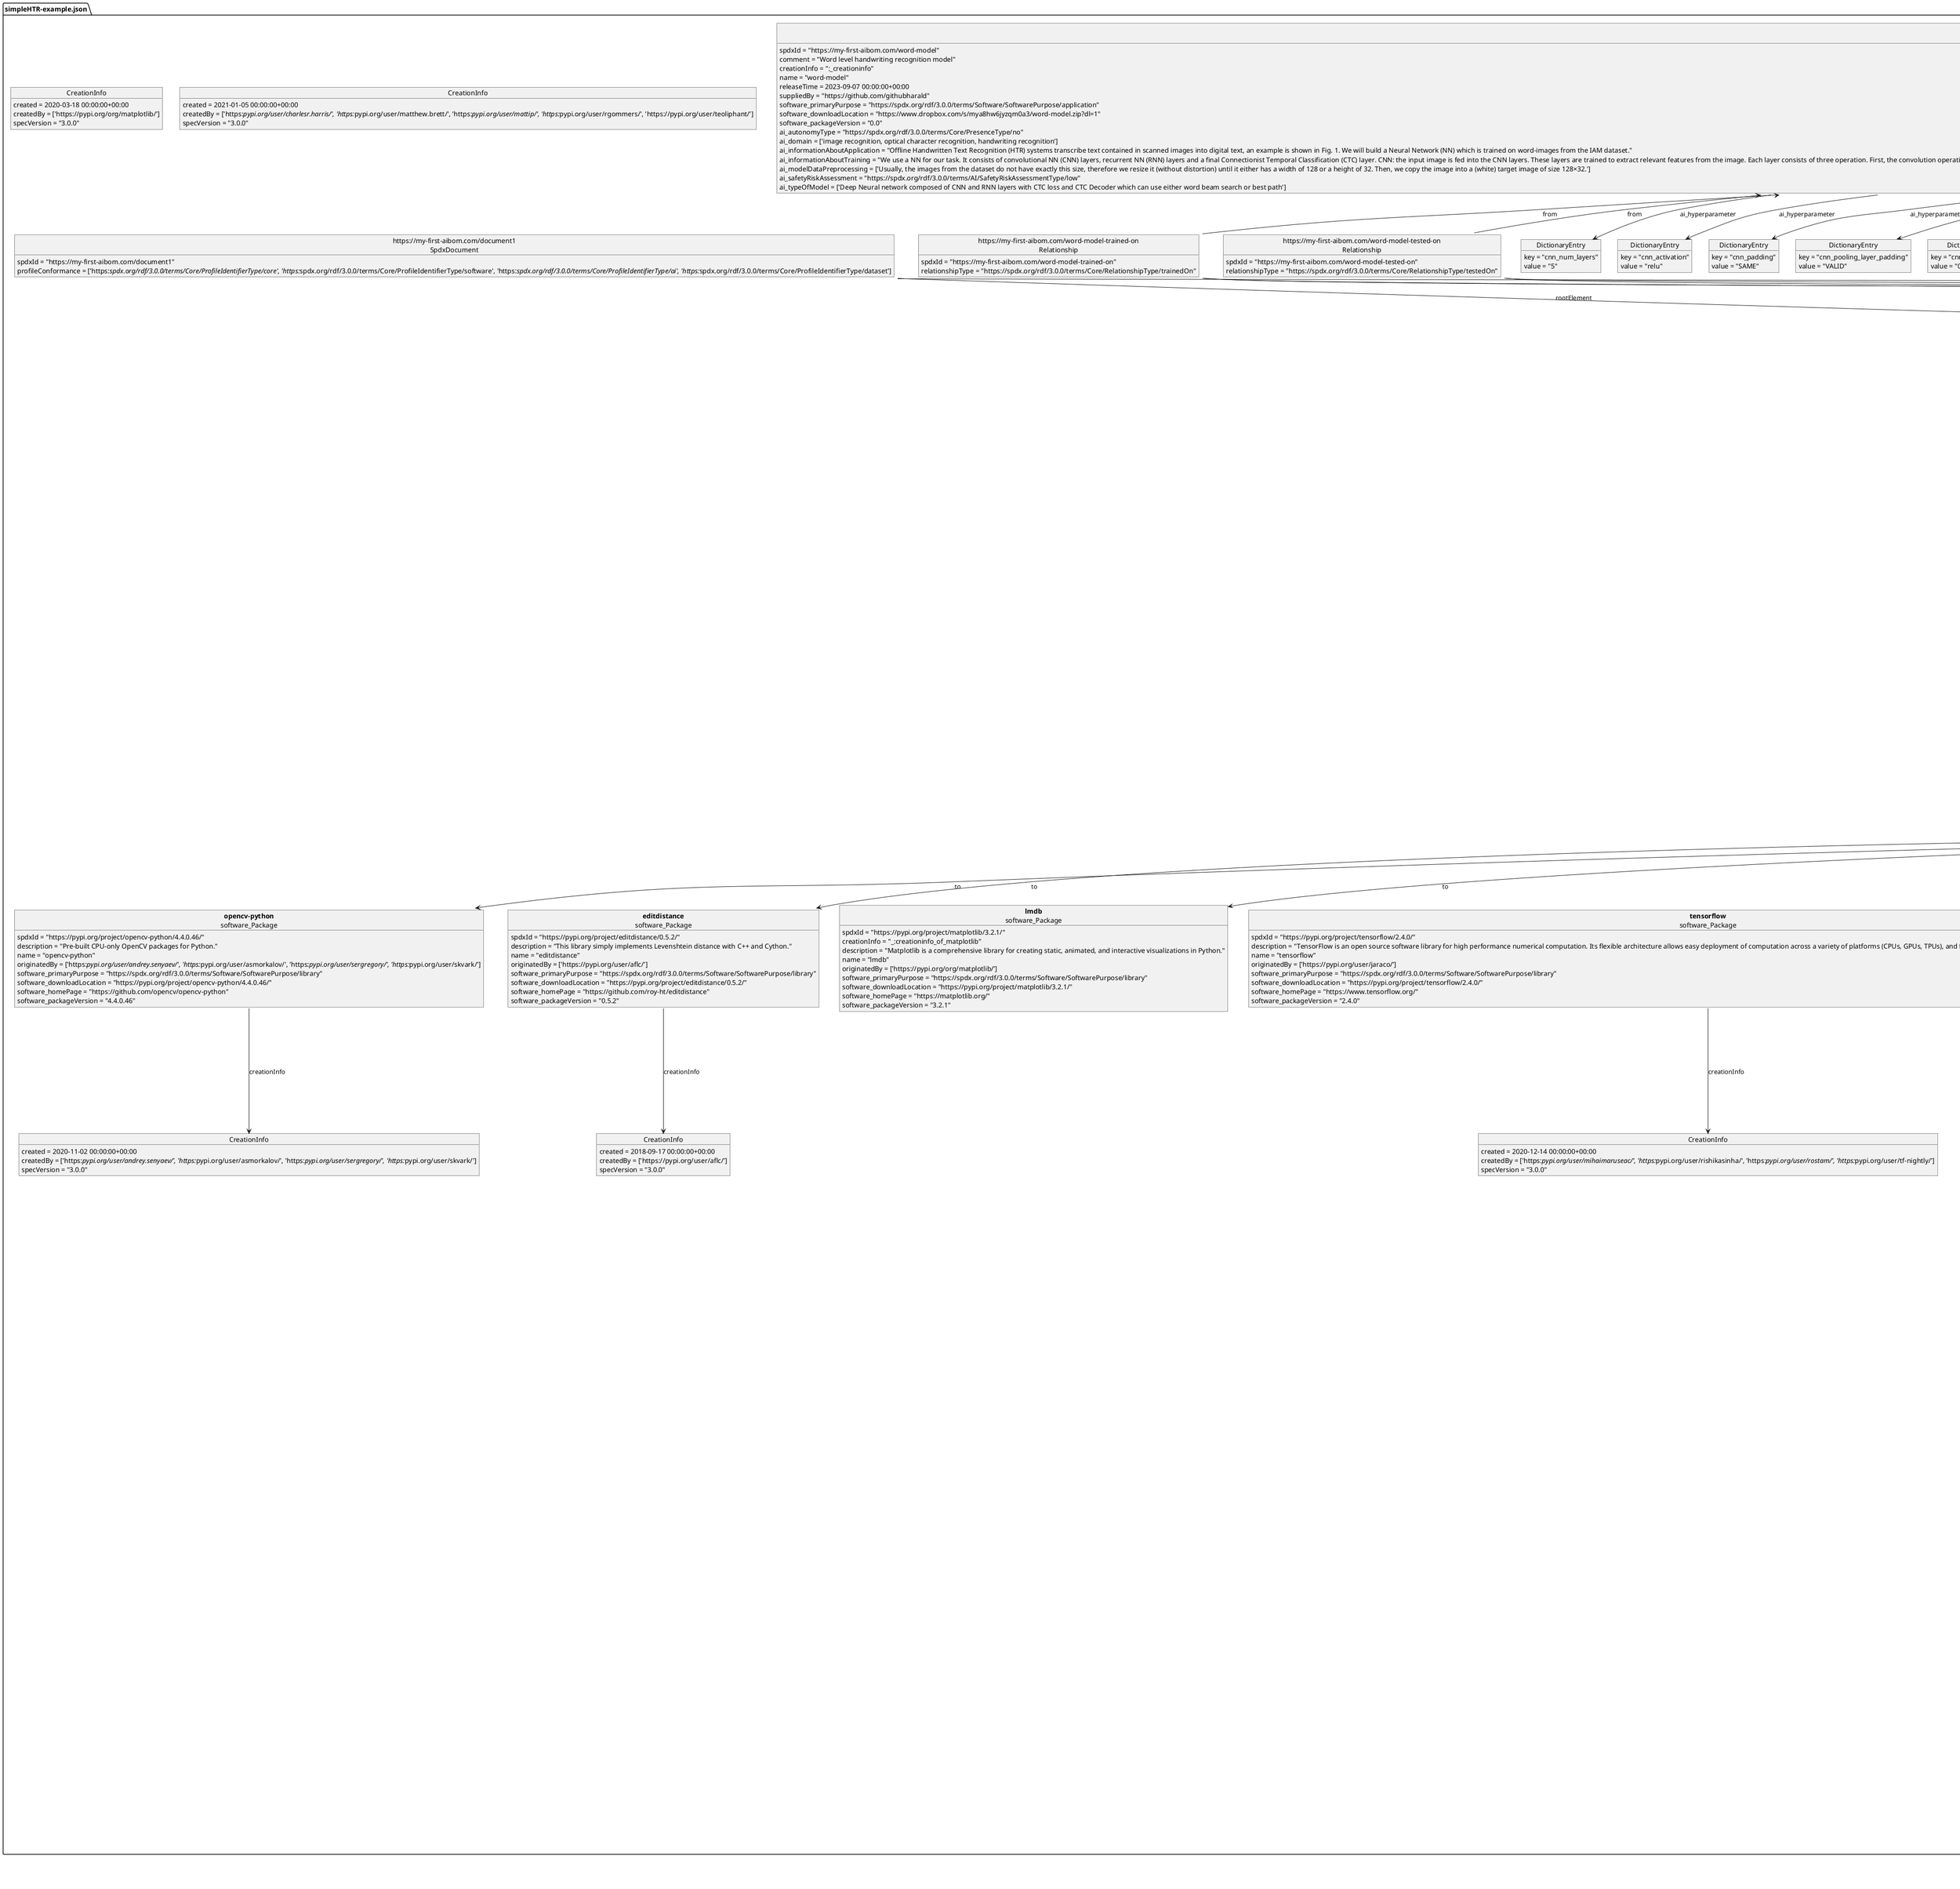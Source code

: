 @startuml
Package "simpleHTR-example.json" as 8090585aee4ce9a3a59a5a8fff7a30af {
object "<b>/model/line-model/summary.json</b>\nsoftware_File" as 8090585aee4ce9a3a59a5a8fff7a30af_o1
object "CreationInfo" as 8090585aee4ce9a3a59a5a8fff7a30af_o2
object "https://github.com/githubharald/SimpleHTR/tree/master/model/line-model-contains\nRelationship" as 8090585aee4ce9a3a59a5a8fff7a30af_o3
object "<b>line-model</b>\nsoftware_Package" as 8090585aee4ce9a3a59a5a8fff7a30af_o4
object "<b>/model/line-model/CharList.txt</b>\nsoftware_File" as 8090585aee4ce9a3a59a5a8fff7a30af_o5
object "<b>/model/line-model/checkpoint</b>\nsoftware_File" as 8090585aee4ce9a3a59a5a8fff7a30af_o6
object "<b>/model/line-model/snapshot-13.data-00000-of-00001</b>\nsoftware_File" as 8090585aee4ce9a3a59a5a8fff7a30af_o7
object "<b>/model/line-model/snapshot-13.index</b>\nsoftware_File" as 8090585aee4ce9a3a59a5a8fff7a30af_o8
object "<b>/model/line-model/snapshot-13.meta</b>\nsoftware_File" as 8090585aee4ce9a3a59a5a8fff7a30af_o9
object "<b>/doc/graphics.svg</b>\nsoftware_File" as 8090585aee4ce9a3a59a5a8fff7a30af_o10
object "<b>lmdb</b>\nsoftware_Package" as 8090585aee4ce9a3a59a5a8fff7a30af_o11
object "CreationInfo" as 8090585aee4ce9a3a59a5a8fff7a30af_o12
object "<b>/data/word.png</b>\nsoftware_File" as 8090585aee4ce9a3a59a5a8fff7a30af_o13
object "<b>line-model</b>\nai_AIPackage" as 8090585aee4ce9a3a59a5a8fff7a30af_o14
object "DictionaryEntry" as 8090585aee4ce9a3a59a5a8fff7a30af_o15
object "DictionaryEntry" as 8090585aee4ce9a3a59a5a8fff7a30af_o16
object "DictionaryEntry" as 8090585aee4ce9a3a59a5a8fff7a30af_o17
object "DictionaryEntry" as 8090585aee4ce9a3a59a5a8fff7a30af_o18
object "DictionaryEntry" as 8090585aee4ce9a3a59a5a8fff7a30af_o19
object "DictionaryEntry" as 8090585aee4ce9a3a59a5a8fff7a30af_o20
object "DictionaryEntry" as 8090585aee4ce9a3a59a5a8fff7a30af_o21
object "DictionaryEntry" as 8090585aee4ce9a3a59a5a8fff7a30af_o22
object "DictionaryEntry" as 8090585aee4ce9a3a59a5a8fff7a30af_o23
object "DictionaryEntry" as 8090585aee4ce9a3a59a5a8fff7a30af_o24
object "DictionaryEntry" as 8090585aee4ce9a3a59a5a8fff7a30af_o25
object "DictionaryEntry" as 8090585aee4ce9a3a59a5a8fff7a30af_o26
object "DictionaryEntry" as 8090585aee4ce9a3a59a5a8fff7a30af_o27
object "DictionaryEntry" as 8090585aee4ce9a3a59a5a8fff7a30af_o28
object "DictionaryEntry" as 8090585aee4ce9a3a59a5a8fff7a30af_o29
object "DictionaryEntry" as 8090585aee4ce9a3a59a5a8fff7a30af_o30
object "DictionaryEntry" as 8090585aee4ce9a3a59a5a8fff7a30af_o31
object "DictionaryEntry" as 8090585aee4ce9a3a59a5a8fff7a30af_o32
object "DictionaryEntry" as 8090585aee4ce9a3a59a5a8fff7a30af_o33
object "DictionaryEntry" as 8090585aee4ce9a3a59a5a8fff7a30af_o34
object "DictionaryEntry" as 8090585aee4ce9a3a59a5a8fff7a30af_o35
object "DictionaryEntry" as 8090585aee4ce9a3a59a5a8fff7a30af_o36
object "DictionaryEntry" as 8090585aee4ce9a3a59a5a8fff7a30af_o37
object "DictionaryEntry" as 8090585aee4ce9a3a59a5a8fff7a30af_o38
object "DictionaryEntry" as 8090585aee4ce9a3a59a5a8fff7a30af_o39
object "DictionaryEntry" as 8090585aee4ce9a3a59a5a8fff7a30af_o40
object "<b>Gopi Krishnan Rajbahadur</b>\nPerson" as 8090585aee4ce9a3a59a5a8fff7a30af_o41
object "CreationInfo" as 8090585aee4ce9a3a59a5a8fff7a30af_o42
object "ExternalIdentifier" as 8090585aee4ce9a3a59a5a8fff7a30af_o43
object "CreationInfo" as 8090585aee4ce9a3a59a5a8fff7a30af_o44
object "https://my-first-aibom.com/word-model-trained-on\nRelationship" as 8090585aee4ce9a3a59a5a8fff7a30af_o45
object "<b>word-model</b>\nai_AIPackage" as 8090585aee4ce9a3a59a5a8fff7a30af_o46
object "DictionaryEntry" as 8090585aee4ce9a3a59a5a8fff7a30af_o47
object "DictionaryEntry" as 8090585aee4ce9a3a59a5a8fff7a30af_o48
object "DictionaryEntry" as 8090585aee4ce9a3a59a5a8fff7a30af_o49
object "DictionaryEntry" as 8090585aee4ce9a3a59a5a8fff7a30af_o50
object "DictionaryEntry" as 8090585aee4ce9a3a59a5a8fff7a30af_o51
object "DictionaryEntry" as 8090585aee4ce9a3a59a5a8fff7a30af_o52
object "DictionaryEntry" as 8090585aee4ce9a3a59a5a8fff7a30af_o53
object "DictionaryEntry" as 8090585aee4ce9a3a59a5a8fff7a30af_o54
object "DictionaryEntry" as 8090585aee4ce9a3a59a5a8fff7a30af_o55
object "DictionaryEntry" as 8090585aee4ce9a3a59a5a8fff7a30af_o56
object "DictionaryEntry" as 8090585aee4ce9a3a59a5a8fff7a30af_o57
object "DictionaryEntry" as 8090585aee4ce9a3a59a5a8fff7a30af_o58
object "DictionaryEntry" as 8090585aee4ce9a3a59a5a8fff7a30af_o59
object "DictionaryEntry" as 8090585aee4ce9a3a59a5a8fff7a30af_o60
object "DictionaryEntry" as 8090585aee4ce9a3a59a5a8fff7a30af_o61
object "DictionaryEntry" as 8090585aee4ce9a3a59a5a8fff7a30af_o62
object "DictionaryEntry" as 8090585aee4ce9a3a59a5a8fff7a30af_o63
object "DictionaryEntry" as 8090585aee4ce9a3a59a5a8fff7a30af_o64
object "DictionaryEntry" as 8090585aee4ce9a3a59a5a8fff7a30af_o65
object "DictionaryEntry" as 8090585aee4ce9a3a59a5a8fff7a30af_o66
object "DictionaryEntry" as 8090585aee4ce9a3a59a5a8fff7a30af_o67
object "DictionaryEntry" as 8090585aee4ce9a3a59a5a8fff7a30af_o68
object "DictionaryEntry" as 8090585aee4ce9a3a59a5a8fff7a30af_o69
object "DictionaryEntry" as 8090585aee4ce9a3a59a5a8fff7a30af_o70
object "DictionaryEntry" as 8090585aee4ce9a3a59a5a8fff7a30af_o71
object "DictionaryEntry" as 8090585aee4ce9a3a59a5a8fff7a30af_o72
object "<b>IAMdataset</b>\ndataset_DatasetPackage" as 8090585aee4ce9a3a59a5a8fff7a30af_o73
object "DictionaryEntry" as 8090585aee4ce9a3a59a5a8fff7a30af_o74
object "DictionaryEntry" as 8090585aee4ce9a3a59a5a8fff7a30af_o75
object "<b>/data/line.png</b>\nsoftware_File" as 8090585aee4ce9a3a59a5a8fff7a30af_o76
object "CreationInfo" as 8090585aee4ce9a3a59a5a8fff7a30af_o77
object "https://my-first-aibom.com/word-model-tested-on\nRelationship" as 8090585aee4ce9a3a59a5a8fff7a30af_o78
object "<b>/master/LICENSE.md</b>\nsoftware_File" as 8090585aee4ce9a3a59a5a8fff7a30af_o79
object "<b>/data</b>\nsoftware_File" as 8090585aee4ce9a3a59a5a8fff7a30af_o80
object "https://github.com/githubharald/SimpleHTR/tree/master/src- contains\nRelationship" as 8090585aee4ce9a3a59a5a8fff7a30af_o81
object "<b>/src</b>\nsoftware_File" as 8090585aee4ce9a3a59a5a8fff7a30af_o82
object "<b>/src/main.py</b>\nsoftware_File" as 8090585aee4ce9a3a59a5a8fff7a30af_o83
object "<b>/src/create_lmdb.py</b>\nsoftware_File" as 8090585aee4ce9a3a59a5a8fff7a30af_o84
object "<b>/src/dataloader_iam.py</b>\nsoftware_File" as 8090585aee4ce9a3a59a5a8fff7a30af_o85
object "<b>/src/model.py</b>\nsoftware_File" as 8090585aee4ce9a3a59a5a8fff7a30af_o86
object "<b>/src/preprocessor.py</b>\nsoftware_File" as 8090585aee4ce9a3a59a5a8fff7a30af_o87
object "<b>simpleHTR</b>\nsoftware_Package" as 8090585aee4ce9a3a59a5a8fff7a30af_o88
object "<b>opencv-python</b>\nsoftware_Package" as 8090585aee4ce9a3a59a5a8fff7a30af_o89
object "CreationInfo" as 8090585aee4ce9a3a59a5a8fff7a30af_o90
object "CreationInfo" as 8090585aee4ce9a3a59a5a8fff7a30af_o91
object "<b>/model</b>\nsoftware_File" as 8090585aee4ce9a3a59a5a8fff7a30af_o92
object "https://my-first-aibom.com/BOM1\nsoftware_Sbom" as 8090585aee4ce9a3a59a5a8fff7a30af_o93
object "<b>/doc/decoder_comparision.png</b>\nsoftware_File" as 8090585aee4ce9a3a59a5a8fff7a30af_o94
object "<b>editdistance</b>\nsoftware_Package" as 8090585aee4ce9a3a59a5a8fff7a30af_o95
object "CreationInfo" as 8090585aee4ce9a3a59a5a8fff7a30af_o96
object "<b>lmdb</b>\nsoftware_Package" as 8090585aee4ce9a3a59a5a8fff7a30af_o97
object "https://my-first-aibom.com/SimpleHTR-contains\nRelationship" as 8090585aee4ce9a3a59a5a8fff7a30af_o98
object "<b>/doc</b>\nsoftware_File" as 8090585aee4ce9a3a59a5a8fff7a30af_o99
object "<b>/master/.gitignore</b>\nsoftware_File" as 8090585aee4ce9a3a59a5a8fff7a30af_o100
object "<b>/master/README.md</b>\nsoftware_File" as 8090585aee4ce9a3a59a5a8fff7a30af_o101
object "<b>/master/requirements.txt</b>\nsoftware_File" as 8090585aee4ce9a3a59a5a8fff7a30af_o102
object "https://my-first-aibom.com/SimpleHTR-depends-on\nRelationship" as 8090585aee4ce9a3a59a5a8fff7a30af_o103
object "<b>tensorflow</b>\nsoftware_Package" as 8090585aee4ce9a3a59a5a8fff7a30af_o104
object "<b>path</b>\nsoftware_Package" as 8090585aee4ce9a3a59a5a8fff7a30af_o105
object "<b>numpy</b>\nsoftware_Package" as 8090585aee4ce9a3a59a5a8fff7a30af_o106
object "https://github.com/githubharald/SimpleHTR/tree/master/doc-contains\nRelationship" as 8090585aee4ce9a3a59a5a8fff7a30af_o107
object "<b>/doc/htr.png</b>\nsoftware_File" as 8090585aee4ce9a3a59a5a8fff7a30af_o108
object "https://spdx.org/spdxdocs/CustomLicense-c63547c2-62e0-48ec-b98d-ff1b917d67db\nexpandedlicensing_CustomLicense" as 8090585aee4ce9a3a59a5a8fff7a30af_o109
object "https://spdx.org/spdxdocs/Relationship/declaredLicense-2c9563dc-baa1-4385-be02-ad671976a8aa\nRelationship" as 8090585aee4ce9a3a59a5a8fff7a30af_o110
object "https://github.com/githubharald/SimpleHTR/tree/master/model-contains\nRelationship" as 8090585aee4ce9a3a59a5a8fff7a30af_o111
object "<b>word-model</b>\nsoftware_Package" as 8090585aee4ce9a3a59a5a8fff7a30af_o112
object "<b>/model/wordCharList.txt</b>\nsoftware_File" as 8090585aee4ce9a3a59a5a8fff7a30af_o113
object "<b>/model/.gitignore</b>\nsoftware_File" as 8090585aee4ce9a3a59a5a8fff7a30af_o114
object "https://my-first-aibom.com/line-model-tested-on\nRelationship" as 8090585aee4ce9a3a59a5a8fff7a30af_o115
object "https://spdx.org/spdxdocs/Relationship/concludedLicense-7ea6e28f-eead-4b56-8376-282e2d31397b\nRelationship" as 8090585aee4ce9a3a59a5a8fff7a30af_o116
object "https://github.com/githubharald/SimpleHTR/tree/master/model/word-model-contains\nRelationship" as 8090585aee4ce9a3a59a5a8fff7a30af_o117
object "<b>/model/word-model/CharList.txt</b>\nsoftware_File" as 8090585aee4ce9a3a59a5a8fff7a30af_o118
object "<b>/model/word-model/checkpoint</b>\nsoftware_File" as 8090585aee4ce9a3a59a5a8fff7a30af_o119
object "<b>/model/word-model/snapshot-33.data-00000-of-00001</b>\nsoftware_File" as 8090585aee4ce9a3a59a5a8fff7a30af_o120
object "<b>/model/word-model/snapshot-33.index</b>\nsoftware_File" as 8090585aee4ce9a3a59a5a8fff7a30af_o121
object "<b>/model/word-model/snapshot-33.meta</b>\nsoftware_File" as 8090585aee4ce9a3a59a5a8fff7a30af_o122
object "<b>/model/word-model/summary.json</b>\nsoftware_File" as 8090585aee4ce9a3a59a5a8fff7a30af_o123
object "https://github.com/githubharald/SimpleHTR/tree/master/data-contains\nRelationship" as 8090585aee4ce9a3a59a5a8fff7a30af_o124
object "<b>/data/corpus.txt</b>\nsoftware_File" as 8090585aee4ce9a3a59a5a8fff7a30af_o125
object "CreationInfo" as 8090585aee4ce9a3a59a5a8fff7a30af_o126
object "https://my-first-aibom.com/document1\nSpdxDocument" as 8090585aee4ce9a3a59a5a8fff7a30af_o127
object "https://spdx.org/spdxdocs/Relationship/concludedLicense-3bcfa4ce-6a65-46e8-bed1-18985211bb9e\nRelationship" as 8090585aee4ce9a3a59a5a8fff7a30af_o128
object "https://my-first-aibom.com/line-model-trained-on\nRelationship" as 8090585aee4ce9a3a59a5a8fff7a30af_o129
object "https://spdx.org/spdxdocs/Relationship/declaredLicense-6f9cae4f-b015-473b-a87c-4a330c589331\nRelationship" as 8090585aee4ce9a3a59a5a8fff7a30af_o130
}
8090585aee4ce9a3a59a5a8fff7a30af_o1 : spdxId = "https://github.com/githubharald/SimpleHTR/tree/master/model/line-model/summary.json"
8090585aee4ce9a3a59a5a8fff7a30af_o1 : comment = "Records the character level error rates of each letter in a json format"
8090585aee4ce9a3a59a5a8fff7a30af_o2 : created = 2023-08-07 00:00:00+00:00
8090585aee4ce9a3a59a5a8fff7a30af_o2 : createdBy = ['https://github.com/githubharald']
8090585aee4ce9a3a59a5a8fff7a30af_o2 : specVersion = "3.0.0"
8090585aee4ce9a3a59a5a8fff7a30af_o1::creationInfo --> 8090585aee4ce9a3a59a5a8fff7a30af_o2 : creationInfo
8090585aee4ce9a3a59a5a8fff7a30af_o1 : name = "/model/line-model/summary.json"
8090585aee4ce9a3a59a5a8fff7a30af_o1 : originatedBy = ['https://github.com/githubharald']
8090585aee4ce9a3a59a5a8fff7a30af_o1 : software_additionalPurpose = ['https://spdx.org/rdf/3.0.0/terms/Software/SoftwarePurpose/data', 'https://spdx.org/rdf/3.0.0/terms/Software/SoftwarePurpose/file']
8090585aee4ce9a3a59a5a8fff7a30af_o1 : software_primaryPurpose = "https://spdx.org/rdf/3.0.0/terms/Software/SoftwarePurpose/evidence"
8090585aee4ce9a3a59a5a8fff7a30af_o1 : software_fileKind = "https://spdx.org/rdf/3.0.0/terms/Software/FileKindType/file"
8090585aee4ce9a3a59a5a8fff7a30af_o3 : spdxId = "https://github.com/githubharald/SimpleHTR/tree/master/model/line-model-contains"
8090585aee4ce9a3a59a5a8fff7a30af_o3::creationInfo --> 8090585aee4ce9a3a59a5a8fff7a30af_o2 : creationInfo
8090585aee4ce9a3a59a5a8fff7a30af_o4 : spdxId = "https://github.com/githubharald/SimpleHTR/tree/master/model/line-model"
8090585aee4ce9a3a59a5a8fff7a30af_o4 : comment = "This file is not present at the source repo in VCS, but the users of the application are required to download it from the specified download location and present make it a part of the ./model/ directory"
8090585aee4ce9a3a59a5a8fff7a30af_o4::creationInfo --> 8090585aee4ce9a3a59a5a8fff7a30af_o2 : creationInfo
8090585aee4ce9a3a59a5a8fff7a30af_o4 : description = "The simpleHTR application uses two AI models which is distributed as a Zip file. This model is a line-level handwriting recognition model"
8090585aee4ce9a3a59a5a8fff7a30af_o4 : name = "line-model"
8090585aee4ce9a3a59a5a8fff7a30af_o4 : originatedBy = ['https://github.com/githubharald']
8090585aee4ce9a3a59a5a8fff7a30af_o4 : software_additionalPurpose = ['https://spdx.org/rdf/3.0.0/terms/Software/SoftwarePurpose/archive']
8090585aee4ce9a3a59a5a8fff7a30af_o4 : software_primaryPurpose = "https://spdx.org/rdf/3.0.0/terms/Software/SoftwarePurpose/model"
8090585aee4ce9a3a59a5a8fff7a30af_o4 : software_downloadLocation = "https://www.dropbox.com/s/7xwkcilho10rthn/line-model.zip?dl=1"
8090585aee4ce9a3a59a5a8fff7a30af_o4 <-- 8090585aee4ce9a3a59a5a8fff7a30af_o3::from : from
8090585aee4ce9a3a59a5a8fff7a30af_o3 : relationshipType = "https://spdx.org/rdf/3.0.0/terms/Core/RelationshipType/contains"
8090585aee4ce9a3a59a5a8fff7a30af_o5 : spdxId = "https://github.com/githubharald/SimpleHTR/tree/master/model/line-model/charList"
8090585aee4ce9a3a59a5a8fff7a30af_o5 : comment = "Configuration/parameter file for the beam search decoder of the model"
8090585aee4ce9a3a59a5a8fff7a30af_o5::creationInfo --> 8090585aee4ce9a3a59a5a8fff7a30af_o2 : creationInfo
8090585aee4ce9a3a59a5a8fff7a30af_o5 : name = "/model/line-model/CharList.txt"
8090585aee4ce9a3a59a5a8fff7a30af_o5 : originatedBy = ['https://github.com/githubharald']
8090585aee4ce9a3a59a5a8fff7a30af_o5 : software_additionalPurpose = ['https://spdx.org/rdf/3.0.0/terms/Software/SoftwarePurpose/file', 'https://spdx.org/rdf/3.0.0/terms/Software/SoftwarePurpose/configuration']
8090585aee4ce9a3a59a5a8fff7a30af_o5 : software_primaryPurpose = "https://spdx.org/rdf/3.0.0/terms/Software/SoftwarePurpose/model"
8090585aee4ce9a3a59a5a8fff7a30af_o5 : software_fileKind = "https://spdx.org/rdf/3.0.0/terms/Software/FileKindType/file"
8090585aee4ce9a3a59a5a8fff7a30af_o3::to --> 8090585aee4ce9a3a59a5a8fff7a30af_o5 : to
8090585aee4ce9a3a59a5a8fff7a30af_o6 : spdxId = "https://github.com/githubharald/SimpleHTR/tree/master/model/line-model/checkpoint"
8090585aee4ce9a3a59a5a8fff7a30af_o6 : comment = "Saved checkpoint of the model"
8090585aee4ce9a3a59a5a8fff7a30af_o6::creationInfo --> 8090585aee4ce9a3a59a5a8fff7a30af_o2 : creationInfo
8090585aee4ce9a3a59a5a8fff7a30af_o6 : name = "/model/line-model/checkpoint"
8090585aee4ce9a3a59a5a8fff7a30af_o6 : originatedBy = ['https://github.com/githubharald']
8090585aee4ce9a3a59a5a8fff7a30af_o6 : software_additionalPurpose = ['https://spdx.org/rdf/3.0.0/terms/Software/SoftwarePurpose/data', 'https://spdx.org/rdf/3.0.0/terms/Software/SoftwarePurpose/file']
8090585aee4ce9a3a59a5a8fff7a30af_o6 : software_primaryPurpose = "https://spdx.org/rdf/3.0.0/terms/Software/SoftwarePurpose/model"
8090585aee4ce9a3a59a5a8fff7a30af_o6 : software_fileKind = "https://spdx.org/rdf/3.0.0/terms/Software/FileKindType/file"
8090585aee4ce9a3a59a5a8fff7a30af_o3::to --> 8090585aee4ce9a3a59a5a8fff7a30af_o6 : to
8090585aee4ce9a3a59a5a8fff7a30af_o7 : spdxId = "https://github.com/githubharald/SimpleHTR/tree/master/model/line-model/snapshot-13.data-00000-of-00001"
8090585aee4ce9a3a59a5a8fff7a30af_o7 : comment = "Actual values of all variables that make up the line level handwriting recognition AI model"
8090585aee4ce9a3a59a5a8fff7a30af_o7::creationInfo --> 8090585aee4ce9a3a59a5a8fff7a30af_o2 : creationInfo
8090585aee4ce9a3a59a5a8fff7a30af_o7 : name = "/model/line-model/snapshot-13.data-00000-of-00001"
8090585aee4ce9a3a59a5a8fff7a30af_o7 : originatedBy = ['https://github.com/githubharald']
8090585aee4ce9a3a59a5a8fff7a30af_o7 : software_additionalPurpose = ['https://spdx.org/rdf/3.0.0/terms/Software/SoftwarePurpose/data', 'https://spdx.org/rdf/3.0.0/terms/Software/SoftwarePurpose/file']
8090585aee4ce9a3a59a5a8fff7a30af_o7 : software_primaryPurpose = "https://spdx.org/rdf/3.0.0/terms/Software/SoftwarePurpose/model"
8090585aee4ce9a3a59a5a8fff7a30af_o7 : software_fileKind = "https://spdx.org/rdf/3.0.0/terms/Software/FileKindType/file"
8090585aee4ce9a3a59a5a8fff7a30af_o3::to --> 8090585aee4ce9a3a59a5a8fff7a30af_o7 : to
8090585aee4ce9a3a59a5a8fff7a30af_o8 : spdxId = "https://github.com/githubharald/SimpleHTR/tree/master/model/line-model/snapshot-13.index"
8090585aee4ce9a3a59a5a8fff7a30af_o8 : comment = "The name and shape of all the variables that make up the line level handwriting recognition AI model thier actual data is stored in /model/line-model/snapshot-13.index"
8090585aee4ce9a3a59a5a8fff7a30af_o8::creationInfo --> 8090585aee4ce9a3a59a5a8fff7a30af_o2 : creationInfo
8090585aee4ce9a3a59a5a8fff7a30af_o8 : name = "/model/line-model/snapshot-13.index"
8090585aee4ce9a3a59a5a8fff7a30af_o8 : originatedBy = ['https://github.com/githubharald']
8090585aee4ce9a3a59a5a8fff7a30af_o8 : software_additionalPurpose = ['https://spdx.org/rdf/3.0.0/terms/Software/SoftwarePurpose/data', 'https://spdx.org/rdf/3.0.0/terms/Software/SoftwarePurpose/file']
8090585aee4ce9a3a59a5a8fff7a30af_o8 : software_primaryPurpose = "https://spdx.org/rdf/3.0.0/terms/Software/SoftwarePurpose/model"
8090585aee4ce9a3a59a5a8fff7a30af_o8 : software_fileKind = "https://spdx.org/rdf/3.0.0/terms/Software/FileKindType/file"
8090585aee4ce9a3a59a5a8fff7a30af_o3::to --> 8090585aee4ce9a3a59a5a8fff7a30af_o8 : to
8090585aee4ce9a3a59a5a8fff7a30af_o9 : spdxId = "https://github.com/githubharald/SimpleHTR/tree/master/model/line-model/snapshot-13.meta"
8090585aee4ce9a3a59a5a8fff7a30af_o9 : comment = "Its a file storing all the information required to restore a training or information process including the graph that describes the data flow and additional annotations that describes the variables, input pipelines and other relevant information"
8090585aee4ce9a3a59a5a8fff7a30af_o9::creationInfo --> 8090585aee4ce9a3a59a5a8fff7a30af_o2 : creationInfo
8090585aee4ce9a3a59a5a8fff7a30af_o9 : name = "/model/line-model/snapshot-13.meta"
8090585aee4ce9a3a59a5a8fff7a30af_o9 : originatedBy = ['https://github.com/githubharald']
8090585aee4ce9a3a59a5a8fff7a30af_o9 : software_additionalPurpose = ['https://spdx.org/rdf/3.0.0/terms/Software/SoftwarePurpose/data', 'https://spdx.org/rdf/3.0.0/terms/Software/SoftwarePurpose/file']
8090585aee4ce9a3a59a5a8fff7a30af_o9 : software_primaryPurpose = "https://spdx.org/rdf/3.0.0/terms/Software/SoftwarePurpose/model"
8090585aee4ce9a3a59a5a8fff7a30af_o9 : software_fileKind = "https://spdx.org/rdf/3.0.0/terms/Software/FileKindType/file"
8090585aee4ce9a3a59a5a8fff7a30af_o3::to --> 8090585aee4ce9a3a59a5a8fff7a30af_o9 : to
8090585aee4ce9a3a59a5a8fff7a30af_o3::to --> 8090585aee4ce9a3a59a5a8fff7a30af_o1 : to
8090585aee4ce9a3a59a5a8fff7a30af_o10 : spdxId = "https://github.com/githubharald/SimpleHTR/tree/master/doc/graphics"
8090585aee4ce9a3a59a5a8fff7a30af_o10 : comment = "An image that shows documentation related information for simpleHTR options"
8090585aee4ce9a3a59a5a8fff7a30af_o10::creationInfo --> 8090585aee4ce9a3a59a5a8fff7a30af_o2 : creationInfo
8090585aee4ce9a3a59a5a8fff7a30af_o10 : name = "/doc/graphics.svg"
8090585aee4ce9a3a59a5a8fff7a30af_o10 : originatedBy = ['https://github.com/githubharald']
8090585aee4ce9a3a59a5a8fff7a30af_o10 : software_additionalPurpose = ['https://spdx.org/rdf/3.0.0/terms/Software/SoftwarePurpose/file']
8090585aee4ce9a3a59a5a8fff7a30af_o10 : software_primaryPurpose = "https://spdx.org/rdf/3.0.0/terms/Software/SoftwarePurpose/documentation"
8090585aee4ce9a3a59a5a8fff7a30af_o10 : software_fileKind = "https://spdx.org/rdf/3.0.0/terms/Software/FileKindType/file"
8090585aee4ce9a3a59a5a8fff7a30af_o11 : spdxId = "https://pypi.org/project/lmdb/1.0.0/"
8090585aee4ce9a3a59a5a8fff7a30af_o12 : created = 2020-08-28 00:00:00+00:00
8090585aee4ce9a3a59a5a8fff7a30af_o12 : createdBy = ['https://pypi.org/user/dw/', 'https://pypi.org/user/jnwatson/']
8090585aee4ce9a3a59a5a8fff7a30af_o12 : specVersion = "3.0.0"
8090585aee4ce9a3a59a5a8fff7a30af_o11::creationInfo --> 8090585aee4ce9a3a59a5a8fff7a30af_o12 : creationInfo
8090585aee4ce9a3a59a5a8fff7a30af_o11 : description = "This is a universal Python binding for the LMDB ‘Lightning’ Database."
8090585aee4ce9a3a59a5a8fff7a30af_o11 : name = "lmdb"
8090585aee4ce9a3a59a5a8fff7a30af_o11 : originatedBy = ['https://pypi.org/user/dw/', 'https://pypi.org/user/jnwatson/']
8090585aee4ce9a3a59a5a8fff7a30af_o11 : software_primaryPurpose = "https://spdx.org/rdf/3.0.0/terms/Software/SoftwarePurpose/library"
8090585aee4ce9a3a59a5a8fff7a30af_o11 : software_downloadLocation = "https://pypi.org/project/lmdb/1.0.0/"
8090585aee4ce9a3a59a5a8fff7a30af_o11 : software_homePage = "https://github.com/jnwatson/py-lmdb/"
8090585aee4ce9a3a59a5a8fff7a30af_o11 : software_packageVersion = "1.0.0"
8090585aee4ce9a3a59a5a8fff7a30af_o13 : spdxId = "https://github.com/githubharald/SimpleHTR/tree/master/data/word"
8090585aee4ce9a3a59a5a8fff7a30af_o13 : comment = "An example image to test the model's word level character recognition capability"
8090585aee4ce9a3a59a5a8fff7a30af_o13::creationInfo --> 8090585aee4ce9a3a59a5a8fff7a30af_o2 : creationInfo
8090585aee4ce9a3a59a5a8fff7a30af_o13 : name = "/data/word.png"
8090585aee4ce9a3a59a5a8fff7a30af_o13 : originatedBy = ['https://github.com/githubharald']
8090585aee4ce9a3a59a5a8fff7a30af_o13 : software_additionalPurpose = ['https://spdx.org/rdf/3.0.0/terms/Software/SoftwarePurpose/file']
8090585aee4ce9a3a59a5a8fff7a30af_o13 : software_primaryPurpose = "https://spdx.org/rdf/3.0.0/terms/Software/SoftwarePurpose/data"
8090585aee4ce9a3a59a5a8fff7a30af_o13 : software_fileKind = "https://spdx.org/rdf/3.0.0/terms/Software/FileKindType/file"
8090585aee4ce9a3a59a5a8fff7a30af_o14 : spdxId = "https://my-first-aibom.com/line-model"
8090585aee4ce9a3a59a5a8fff7a30af_o14 : comment = "Line level handwriting recognition model"
8090585aee4ce9a3a59a5a8fff7a30af_o14 : creationInfo = ":_creationinfo"
8090585aee4ce9a3a59a5a8fff7a30af_o14 : name = "line-model"
8090585aee4ce9a3a59a5a8fff7a30af_o14 : releaseTime = 2023-09-07 00:00:00+00:00
8090585aee4ce9a3a59a5a8fff7a30af_o14 : suppliedBy = "https://github.com/githubharald"
8090585aee4ce9a3a59a5a8fff7a30af_o14 : software_primaryPurpose = "https://spdx.org/rdf/3.0.0/terms/Software/SoftwarePurpose/application"
8090585aee4ce9a3a59a5a8fff7a30af_o14 : software_downloadLocation = "https://www.dropbox.com/s/mya8hw6jyzqm0a3/word-model.zip?dl=1"
8090585aee4ce9a3a59a5a8fff7a30af_o14 : software_packageVersion = "0.0"
8090585aee4ce9a3a59a5a8fff7a30af_o14 : ai_autonomyType = "https://spdx.org/rdf/3.0.0/terms/Core/PresenceType/no"
8090585aee4ce9a3a59a5a8fff7a30af_o14 : ai_domain = ['image recognition, optical character recognition, handwriting recognition']
8090585aee4ce9a3a59a5a8fff7a30af_o15 : key = "cnn_kernel_vals"
8090585aee4ce9a3a59a5a8fff7a30af_o15 : value = "[5, 5, 3, 3, 3]"
8090585aee4ce9a3a59a5a8fff7a30af_o14::ai_hyperparameter --> 8090585aee4ce9a3a59a5a8fff7a30af_o15 : ai_hyperparameter
8090585aee4ce9a3a59a5a8fff7a30af_o16 : key = "cnn_nfeature_vals"
8090585aee4ce9a3a59a5a8fff7a30af_o16 : value = "[1, 32, 64, 128, 128, 256]"
8090585aee4ce9a3a59a5a8fff7a30af_o14::ai_hyperparameter --> 8090585aee4ce9a3a59a5a8fff7a30af_o16 : ai_hyperparameter
8090585aee4ce9a3a59a5a8fff7a30af_o17 : key = "cnn_stride_vals"
8090585aee4ce9a3a59a5a8fff7a30af_o17 : value = "[(2, 2), (2, 2), (1, 2), (1, 2), (1, 2)]"
8090585aee4ce9a3a59a5a8fff7a30af_o14::ai_hyperparameter --> 8090585aee4ce9a3a59a5a8fff7a30af_o17 : ai_hyperparameter
8090585aee4ce9a3a59a5a8fff7a30af_o18 : key = "cnn_pool_vals"
8090585aee4ce9a3a59a5a8fff7a30af_o18 : value = "[(2, 2), (2, 2), (1, 2), (1, 2), (1, 2)]"
8090585aee4ce9a3a59a5a8fff7a30af_o14::ai_hyperparameter --> 8090585aee4ce9a3a59a5a8fff7a30af_o18 : ai_hyperparameter
8090585aee4ce9a3a59a5a8fff7a30af_o19 : key = "cnn_num_layers"
8090585aee4ce9a3a59a5a8fff7a30af_o19 : value = "5"
8090585aee4ce9a3a59a5a8fff7a30af_o14::ai_hyperparameter --> 8090585aee4ce9a3a59a5a8fff7a30af_o19 : ai_hyperparameter
8090585aee4ce9a3a59a5a8fff7a30af_o20 : key = "cnn_activation"
8090585aee4ce9a3a59a5a8fff7a30af_o20 : value = "relu"
8090585aee4ce9a3a59a5a8fff7a30af_o14::ai_hyperparameter --> 8090585aee4ce9a3a59a5a8fff7a30af_o20 : ai_hyperparameter
8090585aee4ce9a3a59a5a8fff7a30af_o21 : key = "cnn_padding"
8090585aee4ce9a3a59a5a8fff7a30af_o21 : value = "SAME"
8090585aee4ce9a3a59a5a8fff7a30af_o14::ai_hyperparameter --> 8090585aee4ce9a3a59a5a8fff7a30af_o21 : ai_hyperparameter
8090585aee4ce9a3a59a5a8fff7a30af_o22 : key = "cnn_pooling_layer_padding"
8090585aee4ce9a3a59a5a8fff7a30af_o22 : value = "VALID"
8090585aee4ce9a3a59a5a8fff7a30af_o14::ai_hyperparameter --> 8090585aee4ce9a3a59a5a8fff7a30af_o22 : ai_hyperparameter
8090585aee4ce9a3a59a5a8fff7a30af_o23 : key = "cnn_kernal_stddev"
8090585aee4ce9a3a59a5a8fff7a30af_o23 : value = "0.1"
8090585aee4ce9a3a59a5a8fff7a30af_o14::ai_hyperparameter --> 8090585aee4ce9a3a59a5a8fff7a30af_o23 : ai_hyperparameter
8090585aee4ce9a3a59a5a8fff7a30af_o24 : key = "cnn_conv2d_strides"
8090585aee4ce9a3a59a5a8fff7a30af_o24 : value = "(1,1,1,1)"
8090585aee4ce9a3a59a5a8fff7a30af_o14::ai_hyperparameter --> 8090585aee4ce9a3a59a5a8fff7a30af_o24 : ai_hyperparameter
8090585aee4ce9a3a59a5a8fff7a30af_o25 : key = "rnn_num_layers"
8090585aee4ce9a3a59a5a8fff7a30af_o25 : value = "2"
8090585aee4ce9a3a59a5a8fff7a30af_o14::ai_hyperparameter --> 8090585aee4ce9a3a59a5a8fff7a30af_o25 : ai_hyperparameter
8090585aee4ce9a3a59a5a8fff7a30af_o26 : key = "rnn_hidden_layers"
8090585aee4ce9a3a59a5a8fff7a30af_o26 : value = "256"
8090585aee4ce9a3a59a5a8fff7a30af_o14::ai_hyperparameter --> 8090585aee4ce9a3a59a5a8fff7a30af_o26 : ai_hyperparameter
8090585aee4ce9a3a59a5a8fff7a30af_o27 : key = "rnn_LSTM_state_is_tuple"
8090585aee4ce9a3a59a5a8fff7a30af_o27 : value = "True"
8090585aee4ce9a3a59a5a8fff7a30af_o14::ai_hyperparameter --> 8090585aee4ce9a3a59a5a8fff7a30af_o27 : ai_hyperparameter
8090585aee4ce9a3a59a5a8fff7a30af_o28 : key = "rnn_MultiRNNCell_state_is_tuple"
8090585aee4ce9a3a59a5a8fff7a30af_o28 : value = "True"
8090585aee4ce9a3a59a5a8fff7a30af_o14::ai_hyperparameter --> 8090585aee4ce9a3a59a5a8fff7a30af_o28 : ai_hyperparameter
8090585aee4ce9a3a59a5a8fff7a30af_o29 : key = "rnn_filters_sttdev"
8090585aee4ce9a3a59a5a8fff7a30af_o29 : value = "0.1"
8090585aee4ce9a3a59a5a8fff7a30af_o14::ai_hyperparameter --> 8090585aee4ce9a3a59a5a8fff7a30af_o29 : ai_hyperparameter
8090585aee4ce9a3a59a5a8fff7a30af_o30 : key = "rnn_output_rate"
8090585aee4ce9a3a59a5a8fff7a30af_o30 : value = "1"
8090585aee4ce9a3a59a5a8fff7a30af_o14::ai_hyperparameter --> 8090585aee4ce9a3a59a5a8fff7a30af_o30 : ai_hyperparameter
8090585aee4ce9a3a59a5a8fff7a30af_o31 : key = "rnn_output_padding"
8090585aee4ce9a3a59a5a8fff7a30af_o31 : value = "SAME"
8090585aee4ce9a3a59a5a8fff7a30af_o14::ai_hyperparameter --> 8090585aee4ce9a3a59a5a8fff7a30af_o31 : ai_hyperparameter
8090585aee4ce9a3a59a5a8fff7a30af_o32 : key = "loss"
8090585aee4ce9a3a59a5a8fff7a30af_o32 : value = "CTCLoss"
8090585aee4ce9a3a59a5a8fff7a30af_o14::ai_hyperparameter --> 8090585aee4ce9a3a59a5a8fff7a30af_o32 : ai_hyperparameter
8090585aee4ce9a3a59a5a8fff7a30af_o33 : key = "Decode"
8090585aee4ce9a3a59a5a8fff7a30af_o33 : value = "CTCDecode"
8090585aee4ce9a3a59a5a8fff7a30af_o14::ai_hyperparameter --> 8090585aee4ce9a3a59a5a8fff7a30af_o33 : ai_hyperparameter
8090585aee4ce9a3a59a5a8fff7a30af_o34 : key = "beam_serach_decoder_beam_width"
8090585aee4ce9a3a59a5a8fff7a30af_o34 : value = "50"
8090585aee4ce9a3a59a5a8fff7a30af_o14::ai_hyperparameter --> 8090585aee4ce9a3a59a5a8fff7a30af_o34 : ai_hyperparameter
8090585aee4ce9a3a59a5a8fff7a30af_o35 : key = "beam_search_scoring_mode"
8090585aee4ce9a3a59a5a8fff7a30af_o35 : value = "Words"
8090585aee4ce9a3a59a5a8fff7a30af_o14::ai_hyperparameter --> 8090585aee4ce9a3a59a5a8fff7a30af_o35 : ai_hyperparameter
8090585aee4ce9a3a59a5a8fff7a30af_o36 : key = "beam_search_smoothing"
8090585aee4ce9a3a59a5a8fff7a30af_o36 : value = "0.1"
8090585aee4ce9a3a59a5a8fff7a30af_o14::ai_hyperparameter --> 8090585aee4ce9a3a59a5a8fff7a30af_o36 : ai_hyperparameter
8090585aee4ce9a3a59a5a8fff7a30af_o37 : key = "beam_search_encoding"
8090585aee4ce9a3a59a5a8fff7a30af_o37 : value = "UTF-8"
8090585aee4ce9a3a59a5a8fff7a30af_o14::ai_hyperparameter --> 8090585aee4ce9a3a59a5a8fff7a30af_o37 : ai_hyperparameter
8090585aee4ce9a3a59a5a8fff7a30af_o38 : key = "optimizer"
8090585aee4ce9a3a59a5a8fff7a30af_o38 : value = "RMSprop"
8090585aee4ce9a3a59a5a8fff7a30af_o14::ai_hyperparameter --> 8090585aee4ce9a3a59a5a8fff7a30af_o38 : ai_hyperparameter
8090585aee4ce9a3a59a5a8fff7a30af_o14 : ai_informationAboutApplication = "Offline Handwritten Text Recognition (HTR) systems transcribe text contained in scanned images into digital text, an example is shown in Fig. 1. We will build a Neural Network (NN) which is trained on word-images from the IAM dataset."
8090585aee4ce9a3a59a5a8fff7a30af_o14 : ai_informationAboutTraining = "We use a NN for our task. It consists of convolutional NN (CNN) layers, recurrent NN (RNN) layers and a final Connectionist Temporal Classification (CTC) layer. CNN: the input image is fed into the CNN layers. These layers are trained to extract relevant features from the image. Each layer consists of three operation. First, the convolution operation, which applies a filter kernel of size 5×5 in the first two layers and 3×3 in the last three layers to the input. Then, the non-linear RELU function is applied. Finally, a pooling layer summarizes image regions and outputs a downsized version of the input. While the image height is downsized by 2 in each layer, feature maps (channels) are added, so that the output feature map (or sequence) has a size of 32×256. RNN the feature sequence contains 256 features per time-step, the RNN propagates relevant information through this sequence. The popular Long Short-Term Memory (LSTM) implementation of RNNs is used, as it is able to propagate information through longer distances and provides more robust training-characteristics than vanilla RNN. The RNN output sequence is mapped to a matrix of size 32×80. The IAM dataset consists of 79 different characters, further one additional character is needed for the CTC operation (CTC blank label), therefore there are 80 entries for each of the 32 time-steps. CTC while training the NN, the CTC is given the RNN output matrix and the ground truth text and it computes the loss value. While inferring, the CTC is only given the matrix and it decodes it into the final text. Both the ground truth text and the recognized text can be at most 32 characters long."
8090585aee4ce9a3a59a5a8fff7a30af_o39 : key = "charErrorRates"
8090585aee4ce9a3a59a5a8fff7a30af_o39 : value = "[ 0.9838042269187987, 0.8809788654060067, 0.5203559510567297, 0.33205784204671857, 0.29054505005561737, 0.2439599555061179, 0.2181979977753059, 0.20262513904338153, 0.18593993325917688, 0.18740823136818688, 0.17259176863181314, 0.1646273637374861, 0.16347052280311458, 0.15830923248053394, 0.14696329254727475, 0.1495884315906563, 0.14197997775305896, 0.1457174638487208, 0.14189098998887653, 0.137174638487208, 0.13490545050055616, 0.13152391546162404, 0.13094549499443828, 0.1332146829810901, 0.13090100111234707, 0.1254282536151279, 0.12525027808676306, 0.12529477196885427, 0.12596218020022246, 0.12596218020022246, 0.12182424916573971, 0.12262513904338153, 0.11942157953281424, 0.12031145717463848, 0.11839822024471636, 0.11661846496106786, 0.12195773081201335, 0.11853170189099, 0.11608453837597331, 0.11719688542825361, 0.12048943270300334, 0.12088987764182425, 0.11599555061179088, 0.11781979977753058, 0.11506117908787541, 0.11546162402669632, 0.11692992213570634, 0.11790878754171301, 0.11612903225806452, 0.11412680756395996, 0.11688542825361513, 0.11101223581757508, 0.11568409343715239, 0.12017797552836484, 0.11350389321468297, 0.11541713014460511, 0.1181757508342603, 0.11875417130144605, 0.11105672969966629, 0.11350389321468297, 0.11234705228031146, 0.11688542825361513, 0.11461624026696329, 0.11154616240266964, 0.11359288097886541, 0.10914349276974417, 0.11283648498331479, 0.11332591768631813, 0.11394883203559511, 0.11492769744160178, 0.11119021134593993, 0.11145717463848721, 0.11265850945494994, 0.11804226918798665, 0.11092324805339265, 0.11648498331479422, 0.1135483870967742, 0.11599555061179088, 0.11154616240266964, 0.11279199110122358, 0.11421579532814238 ]"
8090585aee4ce9a3a59a5a8fff7a30af_o14::ai_metric --> 8090585aee4ce9a3a59a5a8fff7a30af_o39 : ai_metric
8090585aee4ce9a3a59a5a8fff7a30af_o40 : key = "wordAccuracies"
8090585aee4ce9a3a59a5a8fff7a30af_o40 : value = "[ 0.061394380853277836, 0.10353798126951093, 0.2443635102323968, 0.3935137010058966, 0.449531737773153, 0.5071106486298994, 0.5483870967741935, 0.5613943808532779, 0.5872355185570586, 0.591918140825529, 0.6122095039889005, 0.6184530003468609, 0.620013874436351, 0.6304197016996185, 0.6546999653139092, 0.6481096080471731, 0.6625043357613597, 0.654873395768297, 0.6626777662157475, 0.6722164412070759, 0.6758584807492196, 0.6833159902878946, 0.6817551161984045, 0.6770724939299341, 0.6855705861949358, 0.701179327089837, 0.6945889698231009, 0.690426638917794, 0.6959764134582033, 0.6888657648283039, 0.7034339229968782, 0.7010058966354492, 0.7103711411723899, 0.7065556711758585, 0.7105445716267776, 0.7133194588969823, 0.7018730489073881, 0.7089836975372875, 0.7124523066250433, 0.7129725979882068, 0.7072493929934096, 0.7043010752688172, 0.7169614984391259, 0.7114117238987167, 0.7211238293444329, 0.719389524800555, 0.7134928893513701, 0.7131460284425946, 0.7171349288935137, 0.7221644120707597, 0.7166146375303504, 0.7273673257023934, 0.7190426638917794, 0.7124523066250433, 0.7271938952480056, 0.7238987166146376, 0.7167880679847382, 0.7070759625390218, 0.7278876170655567, 0.723551855705862, 0.7289281997918835, 0.7155740548040236, 0.7225112729795352, 0.723551855705862, 0.7263267429760666, 0.7348248352410683, 0.725979882067291, 0.7282344779743323, 0.7206035379812695, 0.7232049947970863, 0.7273673257023934, 0.7315296566077003, 0.7280610475199445, 0.711064862989941, 0.7337842525147416, 0.723551855705862, 0.7277141866111689, 0.7230315643426986, 0.7351716961498439, 0.7261533125216788, 0.7232049947970863 ]"
8090585aee4ce9a3a59a5a8fff7a30af_o14::ai_metric --> 8090585aee4ce9a3a59a5a8fff7a30af_o40 : ai_metric
8090585aee4ce9a3a59a5a8fff7a30af_o14 : ai_modelDataPreprocessing = ['Usually, the images from the dataset do not have exactly this size, therefore we resize it (without distortion) until it either has a width of 128 or a height of 32. Then, we copy the image into a (white) target image of size 128×32.']
8090585aee4ce9a3a59a5a8fff7a30af_o14 : ai_safetyRiskAssessment = "https://spdx.org/rdf/3.0.0/terms/AI/SafetyRiskAssessmentType/low"
8090585aee4ce9a3a59a5a8fff7a30af_o14 : ai_typeOfModel = ['Deep Neural network composed of CNN and RNN layers with CTC loss and CTC Decoder which can use either word beam search or best path']
8090585aee4ce9a3a59a5a8fff7a30af_o41 : spdxId = "https://my-first-aibom.com/gopi"
8090585aee4ce9a3a59a5a8fff7a30af_o42 : created = 2024-05-09 13:50:30+00:00
8090585aee4ce9a3a59a5a8fff7a30af_o42::createdBy --> 8090585aee4ce9a3a59a5a8fff7a30af_o41 : createdBy
8090585aee4ce9a3a59a5a8fff7a30af_o42 : specVersion = "3.0.0"
8090585aee4ce9a3a59a5a8fff7a30af_o41::creationInfo --> 8090585aee4ce9a3a59a5a8fff7a30af_o42 : creationInfo
8090585aee4ce9a3a59a5a8fff7a30af_o43 : externalIdentifierType = "https://spdx.org/rdf/3.0.0/terms/Core/ExternalIdentifierType/email"
8090585aee4ce9a3a59a5a8fff7a30af_o43 : identifier = "iamironman@616.com"
8090585aee4ce9a3a59a5a8fff7a30af_o41::externalIdentifier --> 8090585aee4ce9a3a59a5a8fff7a30af_o43 : externalIdentifier
8090585aee4ce9a3a59a5a8fff7a30af_o41 : name = "Gopi Krishnan Rajbahadur"
8090585aee4ce9a3a59a5a8fff7a30af_o44 : created = 2020-07-27 00:00:00+00:00
8090585aee4ce9a3a59a5a8fff7a30af_o44 : createdBy = ['https://pypi.org/user/jaraco/']
8090585aee4ce9a3a59a5a8fff7a30af_o44 : specVersion = "3.0.0"
8090585aee4ce9a3a59a5a8fff7a30af_o45 : spdxId = "https://my-first-aibom.com/word-model-trained-on"
8090585aee4ce9a3a59a5a8fff7a30af_o45::creationInfo --> 8090585aee4ce9a3a59a5a8fff7a30af_o2 : creationInfo
8090585aee4ce9a3a59a5a8fff7a30af_o46 : spdxId = "https://my-first-aibom.com/word-model"
8090585aee4ce9a3a59a5a8fff7a30af_o46 : comment = "Word level handwriting recognition model"
8090585aee4ce9a3a59a5a8fff7a30af_o46 : creationInfo = ":_creationinfo"
8090585aee4ce9a3a59a5a8fff7a30af_o46 : name = "word-model"
8090585aee4ce9a3a59a5a8fff7a30af_o46 : releaseTime = 2023-09-07 00:00:00+00:00
8090585aee4ce9a3a59a5a8fff7a30af_o46 : suppliedBy = "https://github.com/githubharald"
8090585aee4ce9a3a59a5a8fff7a30af_o46 : software_primaryPurpose = "https://spdx.org/rdf/3.0.0/terms/Software/SoftwarePurpose/application"
8090585aee4ce9a3a59a5a8fff7a30af_o46 : software_downloadLocation = "https://www.dropbox.com/s/mya8hw6jyzqm0a3/word-model.zip?dl=1"
8090585aee4ce9a3a59a5a8fff7a30af_o46 : software_packageVersion = "0.0"
8090585aee4ce9a3a59a5a8fff7a30af_o46 : ai_autonomyType = "https://spdx.org/rdf/3.0.0/terms/Core/PresenceType/no"
8090585aee4ce9a3a59a5a8fff7a30af_o46 : ai_domain = ['image recognition, optical character recognition, handwriting recognition']
8090585aee4ce9a3a59a5a8fff7a30af_o47 : key = "cnn_kernel_vals"
8090585aee4ce9a3a59a5a8fff7a30af_o47 : value = "[5, 5, 3, 3, 3]"
8090585aee4ce9a3a59a5a8fff7a30af_o46::ai_hyperparameter --> 8090585aee4ce9a3a59a5a8fff7a30af_o47 : ai_hyperparameter
8090585aee4ce9a3a59a5a8fff7a30af_o48 : key = "cnn_nfeature_vals"
8090585aee4ce9a3a59a5a8fff7a30af_o48 : value = "[1, 32, 64, 128, 128, 256]"
8090585aee4ce9a3a59a5a8fff7a30af_o46::ai_hyperparameter --> 8090585aee4ce9a3a59a5a8fff7a30af_o48 : ai_hyperparameter
8090585aee4ce9a3a59a5a8fff7a30af_o49 : key = "cnn_stride_vals"
8090585aee4ce9a3a59a5a8fff7a30af_o49 : value = "[(2, 2), (2, 2), (1, 2), (1, 2), (1, 2)]"
8090585aee4ce9a3a59a5a8fff7a30af_o46::ai_hyperparameter --> 8090585aee4ce9a3a59a5a8fff7a30af_o49 : ai_hyperparameter
8090585aee4ce9a3a59a5a8fff7a30af_o50 : key = "cnn_pool_vals"
8090585aee4ce9a3a59a5a8fff7a30af_o50 : value = "[(2, 2), (2, 2), (1, 2), (1, 2), (1, 2)]"
8090585aee4ce9a3a59a5a8fff7a30af_o46::ai_hyperparameter --> 8090585aee4ce9a3a59a5a8fff7a30af_o50 : ai_hyperparameter
8090585aee4ce9a3a59a5a8fff7a30af_o51 : key = "cnn_num_layers"
8090585aee4ce9a3a59a5a8fff7a30af_o51 : value = "5"
8090585aee4ce9a3a59a5a8fff7a30af_o46::ai_hyperparameter --> 8090585aee4ce9a3a59a5a8fff7a30af_o51 : ai_hyperparameter
8090585aee4ce9a3a59a5a8fff7a30af_o52 : key = "cnn_activation"
8090585aee4ce9a3a59a5a8fff7a30af_o52 : value = "relu"
8090585aee4ce9a3a59a5a8fff7a30af_o46::ai_hyperparameter --> 8090585aee4ce9a3a59a5a8fff7a30af_o52 : ai_hyperparameter
8090585aee4ce9a3a59a5a8fff7a30af_o53 : key = "cnn_padding"
8090585aee4ce9a3a59a5a8fff7a30af_o53 : value = "SAME"
8090585aee4ce9a3a59a5a8fff7a30af_o46::ai_hyperparameter --> 8090585aee4ce9a3a59a5a8fff7a30af_o53 : ai_hyperparameter
8090585aee4ce9a3a59a5a8fff7a30af_o54 : key = "cnn_pooling_layer_padding"
8090585aee4ce9a3a59a5a8fff7a30af_o54 : value = "VALID"
8090585aee4ce9a3a59a5a8fff7a30af_o46::ai_hyperparameter --> 8090585aee4ce9a3a59a5a8fff7a30af_o54 : ai_hyperparameter
8090585aee4ce9a3a59a5a8fff7a30af_o55 : key = "cnn_kernal_stddev"
8090585aee4ce9a3a59a5a8fff7a30af_o55 : value = "0.1"
8090585aee4ce9a3a59a5a8fff7a30af_o46::ai_hyperparameter --> 8090585aee4ce9a3a59a5a8fff7a30af_o55 : ai_hyperparameter
8090585aee4ce9a3a59a5a8fff7a30af_o56 : key = "cnn_conv2d_strides"
8090585aee4ce9a3a59a5a8fff7a30af_o56 : value = "(1,1,1,1)"
8090585aee4ce9a3a59a5a8fff7a30af_o46::ai_hyperparameter --> 8090585aee4ce9a3a59a5a8fff7a30af_o56 : ai_hyperparameter
8090585aee4ce9a3a59a5a8fff7a30af_o57 : key = "rnn_num_layers"
8090585aee4ce9a3a59a5a8fff7a30af_o57 : value = "2"
8090585aee4ce9a3a59a5a8fff7a30af_o46::ai_hyperparameter --> 8090585aee4ce9a3a59a5a8fff7a30af_o57 : ai_hyperparameter
8090585aee4ce9a3a59a5a8fff7a30af_o58 : key = "rnn_hidden_layers"
8090585aee4ce9a3a59a5a8fff7a30af_o58 : value = "256"
8090585aee4ce9a3a59a5a8fff7a30af_o46::ai_hyperparameter --> 8090585aee4ce9a3a59a5a8fff7a30af_o58 : ai_hyperparameter
8090585aee4ce9a3a59a5a8fff7a30af_o59 : key = "rnn_LSTM_state_is_tuple"
8090585aee4ce9a3a59a5a8fff7a30af_o59 : value = "True"
8090585aee4ce9a3a59a5a8fff7a30af_o46::ai_hyperparameter --> 8090585aee4ce9a3a59a5a8fff7a30af_o59 : ai_hyperparameter
8090585aee4ce9a3a59a5a8fff7a30af_o60 : key = "rnn_MultiRNNCell_state_is_tuple"
8090585aee4ce9a3a59a5a8fff7a30af_o60 : value = "True"
8090585aee4ce9a3a59a5a8fff7a30af_o46::ai_hyperparameter --> 8090585aee4ce9a3a59a5a8fff7a30af_o60 : ai_hyperparameter
8090585aee4ce9a3a59a5a8fff7a30af_o61 : key = "rnn_filters_sttdev"
8090585aee4ce9a3a59a5a8fff7a30af_o61 : value = "0.1"
8090585aee4ce9a3a59a5a8fff7a30af_o46::ai_hyperparameter --> 8090585aee4ce9a3a59a5a8fff7a30af_o61 : ai_hyperparameter
8090585aee4ce9a3a59a5a8fff7a30af_o62 : key = "rnn_output_rate"
8090585aee4ce9a3a59a5a8fff7a30af_o62 : value = "1"
8090585aee4ce9a3a59a5a8fff7a30af_o46::ai_hyperparameter --> 8090585aee4ce9a3a59a5a8fff7a30af_o62 : ai_hyperparameter
8090585aee4ce9a3a59a5a8fff7a30af_o63 : key = "rnn_output_padding"
8090585aee4ce9a3a59a5a8fff7a30af_o63 : value = "SAME"
8090585aee4ce9a3a59a5a8fff7a30af_o46::ai_hyperparameter --> 8090585aee4ce9a3a59a5a8fff7a30af_o63 : ai_hyperparameter
8090585aee4ce9a3a59a5a8fff7a30af_o64 : key = "loss"
8090585aee4ce9a3a59a5a8fff7a30af_o64 : value = "CTCLoss"
8090585aee4ce9a3a59a5a8fff7a30af_o46::ai_hyperparameter --> 8090585aee4ce9a3a59a5a8fff7a30af_o64 : ai_hyperparameter
8090585aee4ce9a3a59a5a8fff7a30af_o65 : key = "Decode"
8090585aee4ce9a3a59a5a8fff7a30af_o65 : value = "CTCDecode"
8090585aee4ce9a3a59a5a8fff7a30af_o46::ai_hyperparameter --> 8090585aee4ce9a3a59a5a8fff7a30af_o65 : ai_hyperparameter
8090585aee4ce9a3a59a5a8fff7a30af_o66 : key = "beam_serach_decoder_beam_width"
8090585aee4ce9a3a59a5a8fff7a30af_o66 : value = "50"
8090585aee4ce9a3a59a5a8fff7a30af_o46::ai_hyperparameter --> 8090585aee4ce9a3a59a5a8fff7a30af_o66 : ai_hyperparameter
8090585aee4ce9a3a59a5a8fff7a30af_o67 : key = "beam_search_scoring_mode"
8090585aee4ce9a3a59a5a8fff7a30af_o67 : value = "Words"
8090585aee4ce9a3a59a5a8fff7a30af_o46::ai_hyperparameter --> 8090585aee4ce9a3a59a5a8fff7a30af_o67 : ai_hyperparameter
8090585aee4ce9a3a59a5a8fff7a30af_o68 : key = "beam_search_smoothing"
8090585aee4ce9a3a59a5a8fff7a30af_o68 : value = "0.1"
8090585aee4ce9a3a59a5a8fff7a30af_o46::ai_hyperparameter --> 8090585aee4ce9a3a59a5a8fff7a30af_o68 : ai_hyperparameter
8090585aee4ce9a3a59a5a8fff7a30af_o69 : key = "beam_search_encoding"
8090585aee4ce9a3a59a5a8fff7a30af_o69 : value = "UTF-8"
8090585aee4ce9a3a59a5a8fff7a30af_o46::ai_hyperparameter --> 8090585aee4ce9a3a59a5a8fff7a30af_o69 : ai_hyperparameter
8090585aee4ce9a3a59a5a8fff7a30af_o70 : key = "optimizer"
8090585aee4ce9a3a59a5a8fff7a30af_o70 : value = "RMSprop"
8090585aee4ce9a3a59a5a8fff7a30af_o46::ai_hyperparameter --> 8090585aee4ce9a3a59a5a8fff7a30af_o70 : ai_hyperparameter
8090585aee4ce9a3a59a5a8fff7a30af_o46 : ai_informationAboutApplication = "Offline Handwritten Text Recognition (HTR) systems transcribe text contained in scanned images into digital text, an example is shown in Fig. 1. We will build a Neural Network (NN) which is trained on word-images from the IAM dataset."
8090585aee4ce9a3a59a5a8fff7a30af_o46 : ai_informationAboutTraining = "We use a NN for our task. It consists of convolutional NN (CNN) layers, recurrent NN (RNN) layers and a final Connectionist Temporal Classification (CTC) layer. CNN: the input image is fed into the CNN layers. These layers are trained to extract relevant features from the image. Each layer consists of three operation. First, the convolution operation, which applies a filter kernel of size 5×5 in the first two layers and 3×3 in the last three layers to the input. Then, the non-linear RELU function is applied. Finally, a pooling layer summarizes image regions and outputs a downsized version of the input. While the image height is downsized by 2 in each layer, feature maps (channels) are added, so that the output feature map (or sequence) has a size of 32×256. RNN the feature sequence contains 256 features per time-step, the RNN propagates relevant information through this sequence. The popular Long Short-Term Memory (LSTM) implementation of RNNs is used, as it is able to propagate information through longer distances and provides more robust training-characteristics than vanilla RNN. The RNN output sequence is mapped to a matrix of size 32×80. The IAM dataset consists of 79 different characters, further one additional character is needed for the CTC operation (CTC blank label), therefore there are 80 entries for each of the 32 time-steps. CTC while training the NN, the CTC is given the RNN output matrix and the ground truth text and it computes the loss value. While inferring, the CTC is only given the matrix and it decodes it into the final text. Both the ground truth text and the recognized text can be at most 32 characters long."
8090585aee4ce9a3a59a5a8fff7a30af_o71 : key = "charErrorRates"
8090585aee4ce9a3a59a5a8fff7a30af_o71 : value = "[ 0.9838042269187987, 0.8809788654060067, 0.5203559510567297, 0.33205784204671857, 0.29054505005561737, 0.2439599555061179, 0.2181979977753059, 0.20262513904338153, 0.18593993325917688, 0.18740823136818688, 0.17259176863181314, 0.1646273637374861, 0.16347052280311458, 0.15830923248053394, 0.14696329254727475, 0.1495884315906563, 0.14197997775305896, 0.1457174638487208, 0.14189098998887653, 0.137174638487208, 0.13490545050055616, 0.13152391546162404, 0.13094549499443828, 0.1332146829810901, 0.13090100111234707, 0.1254282536151279, 0.12525027808676306, 0.12529477196885427, 0.12596218020022246, 0.12596218020022246, 0.12182424916573971, 0.12262513904338153, 0.11942157953281424, 0.12031145717463848, 0.11839822024471636, 0.11661846496106786, 0.12195773081201335, 0.11853170189099, 0.11608453837597331, 0.11719688542825361, 0.12048943270300334, 0.12088987764182425, 0.11599555061179088, 0.11781979977753058, 0.11506117908787541, 0.11546162402669632, 0.11692992213570634, 0.11790878754171301, 0.11612903225806452, 0.11412680756395996, 0.11688542825361513, 0.11101223581757508, 0.11568409343715239, 0.12017797552836484, 0.11350389321468297, 0.11541713014460511, 0.1181757508342603, 0.11875417130144605, 0.11105672969966629, 0.11350389321468297, 0.11234705228031146, 0.11688542825361513, 0.11461624026696329, 0.11154616240266964, 0.11359288097886541, 0.10914349276974417, 0.11283648498331479, 0.11332591768631813, 0.11394883203559511, 0.11492769744160178, 0.11119021134593993, 0.11145717463848721, 0.11265850945494994, 0.11804226918798665, 0.11092324805339265, 0.11648498331479422, 0.1135483870967742, 0.11599555061179088, 0.11154616240266964, 0.11279199110122358, 0.11421579532814238 ]"
8090585aee4ce9a3a59a5a8fff7a30af_o46::ai_metric --> 8090585aee4ce9a3a59a5a8fff7a30af_o71 : ai_metric
8090585aee4ce9a3a59a5a8fff7a30af_o72 : key = "wordAccuracies"
8090585aee4ce9a3a59a5a8fff7a30af_o72 : value = "[ 0.061394380853277836, 0.10353798126951093, 0.2443635102323968, 0.3935137010058966, 0.449531737773153, 0.5071106486298994, 0.5483870967741935, 0.5613943808532779, 0.5872355185570586, 0.591918140825529, 0.6122095039889005, 0.6184530003468609, 0.620013874436351, 0.6304197016996185, 0.6546999653139092, 0.6481096080471731, 0.6625043357613597, 0.654873395768297, 0.6626777662157475, 0.6722164412070759, 0.6758584807492196, 0.6833159902878946, 0.6817551161984045, 0.6770724939299341, 0.6855705861949358, 0.701179327089837, 0.6945889698231009, 0.690426638917794, 0.6959764134582033, 0.6888657648283039, 0.7034339229968782, 0.7010058966354492, 0.7103711411723899, 0.7065556711758585, 0.7105445716267776, 0.7133194588969823, 0.7018730489073881, 0.7089836975372875, 0.7124523066250433, 0.7129725979882068, 0.7072493929934096, 0.7043010752688172, 0.7169614984391259, 0.7114117238987167, 0.7211238293444329, 0.719389524800555, 0.7134928893513701, 0.7131460284425946, 0.7171349288935137, 0.7221644120707597, 0.7166146375303504, 0.7273673257023934, 0.7190426638917794, 0.7124523066250433, 0.7271938952480056, 0.7238987166146376, 0.7167880679847382, 0.7070759625390218, 0.7278876170655567, 0.723551855705862, 0.7289281997918835, 0.7155740548040236, 0.7225112729795352, 0.723551855705862, 0.7263267429760666, 0.7348248352410683, 0.725979882067291, 0.7282344779743323, 0.7206035379812695, 0.7232049947970863, 0.7273673257023934, 0.7315296566077003, 0.7280610475199445, 0.711064862989941, 0.7337842525147416, 0.723551855705862, 0.7277141866111689, 0.7230315643426986, 0.7351716961498439, 0.7261533125216788, 0.7232049947970863 ]"
8090585aee4ce9a3a59a5a8fff7a30af_o46::ai_metric --> 8090585aee4ce9a3a59a5a8fff7a30af_o72 : ai_metric
8090585aee4ce9a3a59a5a8fff7a30af_o46 : ai_modelDataPreprocessing = ['Usually, the images from the dataset do not have exactly this size, therefore we resize it (without distortion) until it either has a width of 128 or a height of 32. Then, we copy the image into a (white) target image of size 128×32.']
8090585aee4ce9a3a59a5a8fff7a30af_o46 : ai_safetyRiskAssessment = "https://spdx.org/rdf/3.0.0/terms/AI/SafetyRiskAssessmentType/low"
8090585aee4ce9a3a59a5a8fff7a30af_o46 : ai_typeOfModel = ['Deep Neural network composed of CNN and RNN layers with CTC loss and CTC Decoder which can use either word beam search or best path']
8090585aee4ce9a3a59a5a8fff7a30af_o46 <-- 8090585aee4ce9a3a59a5a8fff7a30af_o45::from : from
8090585aee4ce9a3a59a5a8fff7a30af_o45 : relationshipType = "https://spdx.org/rdf/3.0.0/terms/Core/RelationshipType/trainedOn"
8090585aee4ce9a3a59a5a8fff7a30af_o73 : spdxId = "https://my-first-aibom.com/IAMdataset"
8090585aee4ce9a3a59a5a8fff7a30af_o73 : comment = "The IAM Handwriting Database contains forms of handwritten English text which can be used to train and test handwritten text recognizers and to perform writer identification and verification experiments."
8090585aee4ce9a3a59a5a8fff7a30af_o73 : creationInfo = ":_creationinfo"
8090585aee4ce9a3a59a5a8fff7a30af_o73 : name = "IAMdataset"
8090585aee4ce9a3a59a5a8fff7a30af_o73 : builtTime = 1999-09-20 00:00:00+00:00
8090585aee4ce9a3a59a5a8fff7a30af_o73 : originatedBy = ['U. Marti and H. Bunke.']
8090585aee4ce9a3a59a5a8fff7a30af_o73 : software_primaryPurpose = "https://spdx.org/rdf/3.0.0/terms/Software/SoftwarePurpose/data"
8090585aee4ce9a3a59a5a8fff7a30af_o73 : software_downloadLocation = "https://fki.tic.heia-fr.ch/databases/iam-handwriting-database"
8090585aee4ce9a3a59a5a8fff7a30af_o73 : dataset_confidentialityLevel = "https://spdx.org/rdf/3.0.0/terms/Dataset/ConfidentialityLevelType/clear"
8090585aee4ce9a3a59a5a8fff7a30af_o73 : dataset_dataCollectionProcess = "It was decided to use the Lancaster - Oslo/Bergen corpus (LOB), a collection of 500 English texts, each consisting of about 2,000 words as a basis of our database. The LOB corpus is the British pendant to the Brown corpus, which has a structure similar to that of the\n LOB corpus. Then, we split the texts in the corpus into fragments of about three to six sentences with at least 50 words each. These text fragments were printed onto forms and we asked a number of persons to write the text printed on the forms by hand. We extracted the sentences of each text fragment from the corpus and generated a LATEX document containing the text and the structure of the form. The formatted documents were printed by a HP Laserjet 4000TN at a resolution of 600 dpi. Each form consists of four parts. The first part comprises the title “Sentence Database” and a number assigned to the text. The first character of this number shows which category the text belongs to,\n and the following two digits identify the text number. For example in Fig. 1, M01 indicates that the text on the form is extracted from text “01“ in the text category “Science fiction“. The next three digits show with which sentence the text starts. In the second part of the form, the text the individual persons were asked to write is printed. The third part of the form is a blank zone where the writers have to put in their handwriting. In the last part, the writer can voluntarily enter his or her name. All four parts are separated from each other by a horizontal line. This makes it easy to automatically extract the individual parts from a form. It was decided that the writers had to use rulers. These guiding lines, with 1.5 cm space between them, were printed on a separate sheet of paper which\n was put under the form. The writers were asked to use their every day writing in order to get the most natural and unconstrained way of writing. We also told the writers to stop writing, if there was not enough space left on the form to write the whole text. No restrictions were imposed on the writing instrument. Hence, text produced with a number of different writing instruments is included in the database (ballpoint pens, ink pens, and pencils, all with various stroke widths). The filled forms were scanned with a HP-Scanjet 6100 connected to a Sun Ultra 1. The software used to scan the data is xvscan version 1.62. It is an add-on to the wellknown image tool xv. The resolution was set to 300 dpi at a grey-level resolution of 8 bits. The images were saved in TIFF-format with LZW compression. Each form was\n completely scanned, including the printed and handwritten text. To create the label files, the text of a form was copied twice into the label file, once for the machine-printed text and once for the handwritten text. Then the line feeds were filled in manually. In some cases corrections were necessary, because the handwritten text did not exactly correspond to the printed text. These corrections include deletions, insertions, and changes of words so as to make the text in the label file of each form identical to the handwritten text. All corrections were done manually, but they did not take a long. Typically, only approximately 30s of manual processing time for the generation of the label files and the correction of errors were spent\n on each document, which is less than the time required for scanning."
8090585aee4ce9a3a59a5a8fff7a30af_o73 : dataset_dataPreprocessing = ["First, the skew of the document is corrected. Then the positions of the three horizontal lines are computed by a projection method. Given this positional information the handwriting is extracted. Next, the handwritten text is segmented into text lines. Finally, each text line\n is segmented into individual words. To find the first horizontal line, the form is scanned top-down in the middle of the image. The first black pixel found is assumed to belong to the first horizontal line.\n By following the line to the left and to the right, the end points of the line are found. Once the left and right end of the first horizontal line has been determined, its angle is used to correct the skew of the whole document by a rotation. Then, the form is segmented into its four main parts (see Sect. 2). This is a relatively easy task because the four parts are separated from each other by very long\n horizontal lines, which are easy to detect by horizontal projection. To make the projection algorithm more robust, not only the horizontal projection profile is considered, but also the value of the longest horizontal black run in each row. A horizontal line separating two parts from each other is characterized by a value in the horizontal grey-value projection histogram greater than a threshold t and a value of the longest horizontal black run greater than a threshold t\n (see Fig. 5). After all three horizontal lines have been found, we are able to extract the part of the form that contains the handwriting. Over the whole database the handwritten zone was automatically extracted by means of this procedure without any\n error. The next step in preprocessing is to cut the text into\n individual lines. For this purpose a histogram of the horizontal black/white transitions is used. In this histogram we look for local minima. If the value at a local minimum is zero, a cut has been found that does not touch any word. If the value is greater than zero, we have found a position where we can horizontally cut the image with a minimal number of intersections with strokes belonging to words of the previous or the following text line. To handle intersections of this kind a method based on the center of gravity is used. If the center of gravity of the connected component that is cut is in the range of the\n previous (the following) text line, the connected component is assumed to belong to that text line. If the center of gravity is near the cutting line, the component is cut into two parts, one belonging to the previous and one to the following text line. With this method we could extract almost all text lines correctly. Only in about 1.2% (113 of 9157) of the lines did errors occur. The 113 segmentation errors can be classified into acceptable and serious errors. An acceptable error is defined as one where only single punctuation marks or i-dots are assigned to the wrong line, but no cut component. By contrast, parts of letters or words assigned to the wrong text line are considered serious errors. There were 52 acceptable and 61serious errors out of a total of 113. The correction of these errors is left to\n the user of the database. That is, no attempts were made\n to include any manual corrections of the segmentation errors in the database. To segment the text lines into single words, a method\n similar to those described in the paper 'External word segmentation of off-line handwritten text lines.'' and the paper 'Gap metrics for\n word separation in handwritten lines' is used. Because a word can be split into several components, the goal is to cluster the connected components of a text line image into words. First, the convex hull and the center of gravity of each connected component in a line of text is\n computed. Then for each pair of connected components, c1 and c2, the straight line segment s that connects the center of gravity of c1 with the center of gravity of c2 is considered. The distance d between the two points where s intersects the convex hull of c1 and c2 is determined. This distance d is assigned to s as a weight. A graphical illustration is shown in Fig. 7. By means of this procedure, a completely connected and weighted graph is obtained, where each node corresponds to a connected component in the image and the weight on an edge represents the distance between two connected components. Given such a graph, its minimum spanning tree is computed. Finally, all distances that occur as weights on the edges of the minimum spanning tree are clustered into two groups, namely, intra-word and inter-word distance. For this purpose, Otsu's thresholding algorithm is used, which yields a threshold t. Any two connected components, c1\n and c2, that are linked by an edge in the minimum spanning tree with a weight d ≤ t are considered to be part of the same word. By contrast, if the weight d is larger than t, c1 and c2 are regarded as belonging to two different words. Applied on 541 text lines with 3,899 words,\n a correct word extraction of 94.92%, with 3.62% of the words over- and 1.46% undersegmented, was achieved. The primary goal of the preprocessing and segmentation procedures described in this section is to support the labeling of the text. However, these procedures can be\n integrated in any recognizer as well. All procedures have been implemented in C++ and can be compiled under Unix/Solaris and Linux. To actually run the procedures only the TIFF library for image read and write, but no other software utilities are needed."]
8090585aee4ce9a3a59a5a8fff7a30af_o73 : dataset_datasetAvailability = "https://spdx.org/rdf/3.0.0/terms/Dataset/DatasetAvailabilityType/registration"
8090585aee4ce9a3a59a5a8fff7a30af_o73 : dataset_datasetSize = 4620000000
8090585aee4ce9a3a59a5a8fff7a30af_o73 : dataset_datasetType = ['https://spdx.org/rdf/3.0.0/terms/Dataset/DatasetType/image']
8090585aee4ce9a3a59a5a8fff7a30af_o73 : dataset_intendedUse = "For line level or word level character recognition"
8090585aee4ce9a3a59a5a8fff7a30af_o74 : key = "printer"
8090585aee4ce9a3a59a5a8fff7a30af_o74 : value = "HP Laserjet 4000TN"
8090585aee4ce9a3a59a5a8fff7a30af_o73::dataset_sensor --> 8090585aee4ce9a3a59a5a8fff7a30af_o74 : dataset_sensor
8090585aee4ce9a3a59a5a8fff7a30af_o75 : key = "scanner"
8090585aee4ce9a3a59a5a8fff7a30af_o75 : value = "HP-Scanjet 6100"
8090585aee4ce9a3a59a5a8fff7a30af_o73::dataset_sensor --> 8090585aee4ce9a3a59a5a8fff7a30af_o75 : dataset_sensor
8090585aee4ce9a3a59a5a8fff7a30af_o45::to --> 8090585aee4ce9a3a59a5a8fff7a30af_o73 : to
8090585aee4ce9a3a59a5a8fff7a30af_o76 : spdxId = "https://github.com/githubharald/SimpleHTR/tree/master/data/line"
8090585aee4ce9a3a59a5a8fff7a30af_o76 : comment = "An example image to test the model's line level character recognition capability"
8090585aee4ce9a3a59a5a8fff7a30af_o76::creationInfo --> 8090585aee4ce9a3a59a5a8fff7a30af_o2 : creationInfo
8090585aee4ce9a3a59a5a8fff7a30af_o76 : name = "/data/line.png"
8090585aee4ce9a3a59a5a8fff7a30af_o76 : originatedBy = ['https://github.com/githubharald']
8090585aee4ce9a3a59a5a8fff7a30af_o76 : software_additionalPurpose = ['https://spdx.org/rdf/3.0.0/terms/Software/SoftwarePurpose/file']
8090585aee4ce9a3a59a5a8fff7a30af_o76 : software_primaryPurpose = "https://spdx.org/rdf/3.0.0/terms/Software/SoftwarePurpose/data"
8090585aee4ce9a3a59a5a8fff7a30af_o76 : software_fileKind = "https://spdx.org/rdf/3.0.0/terms/Software/FileKindType/file"
8090585aee4ce9a3a59a5a8fff7a30af_o77 : created = 2021-01-05 00:00:00+00:00
8090585aee4ce9a3a59a5a8fff7a30af_o77 : createdBy = ['https://pypi.org/user/charlesr.harris/', 'https://pypi.org/user/matthew.brett/', 'https://pypi.org/user/mattip/', 'https://pypi.org/user/rgommers/', 'https://pypi.org/user/teoliphant/']
8090585aee4ce9a3a59a5a8fff7a30af_o77 : specVersion = "3.0.0"
8090585aee4ce9a3a59a5a8fff7a30af_o78 : spdxId = "https://my-first-aibom.com/word-model-tested-on"
8090585aee4ce9a3a59a5a8fff7a30af_o78::creationInfo --> 8090585aee4ce9a3a59a5a8fff7a30af_o2 : creationInfo
8090585aee4ce9a3a59a5a8fff7a30af_o46 <-- 8090585aee4ce9a3a59a5a8fff7a30af_o78::from : from
8090585aee4ce9a3a59a5a8fff7a30af_o78 : relationshipType = "https://spdx.org/rdf/3.0.0/terms/Core/RelationshipType/testedOn"
8090585aee4ce9a3a59a5a8fff7a30af_o78::to --> 8090585aee4ce9a3a59a5a8fff7a30af_o73 : to
8090585aee4ce9a3a59a5a8fff7a30af_o79 : spdxId = "https://github.com/githubharald/SimpleHTR/tree/master/LICENSE"
8090585aee4ce9a3a59a5a8fff7a30af_o79 : comment = "License of the software"
8090585aee4ce9a3a59a5a8fff7a30af_o79::creationInfo --> 8090585aee4ce9a3a59a5a8fff7a30af_o2 : creationInfo
8090585aee4ce9a3a59a5a8fff7a30af_o79 : name = "/master/LICENSE.md"
8090585aee4ce9a3a59a5a8fff7a30af_o79 : originatedBy = ['https://github.com/githubharald']
8090585aee4ce9a3a59a5a8fff7a30af_o79 : software_additionalPurpose = ['https://spdx.org/rdf/3.0.0/terms/Software/SoftwarePurpose/file']
8090585aee4ce9a3a59a5a8fff7a30af_o79 : software_primaryPurpose = "https://spdx.org/rdf/3.0.0/terms/Software/SoftwarePurpose/documentation"
8090585aee4ce9a3a59a5a8fff7a30af_o79 : software_fileKind = "https://spdx.org/rdf/3.0.0/terms/Software/FileKindType/file"
8090585aee4ce9a3a59a5a8fff7a30af_o80 : spdxId = "https://github.com/githubharald/SimpleHTR/tree/master/data"
8090585aee4ce9a3a59a5a8fff7a30af_o80 : comment = "This directory contains all the data and examples required to train the simpleHTR AI model"
8090585aee4ce9a3a59a5a8fff7a30af_o80::creationInfo --> 8090585aee4ce9a3a59a5a8fff7a30af_o2 : creationInfo
8090585aee4ce9a3a59a5a8fff7a30af_o80 : name = "/data"
8090585aee4ce9a3a59a5a8fff7a30af_o80 : originatedBy = ['https://github.com/githubharald']
8090585aee4ce9a3a59a5a8fff7a30af_o80 : software_primaryPurpose = "https://spdx.org/rdf/3.0.0/terms/Software/SoftwarePurpose/data"
8090585aee4ce9a3a59a5a8fff7a30af_o80 : software_fileKind = "https://spdx.org/rdf/3.0.0/terms/Software/FileKindType/directory"
8090585aee4ce9a3a59a5a8fff7a30af_o81 : spdxId = "https://github.com/githubharald/SimpleHTR/tree/master/src- contains"
8090585aee4ce9a3a59a5a8fff7a30af_o81::creationInfo --> 8090585aee4ce9a3a59a5a8fff7a30af_o2 : creationInfo
8090585aee4ce9a3a59a5a8fff7a30af_o82 : spdxId = "https://github.com/githubharald/SimpleHTR/tree/master/src"
8090585aee4ce9a3a59a5a8fff7a30af_o82 : comment = "This directory contains all the source code files that is required for simpleHTR application"
8090585aee4ce9a3a59a5a8fff7a30af_o82::creationInfo --> 8090585aee4ce9a3a59a5a8fff7a30af_o2 : creationInfo
8090585aee4ce9a3a59a5a8fff7a30af_o82 : name = "/src"
8090585aee4ce9a3a59a5a8fff7a30af_o82 : originatedBy = ['https://github.com/githubharald']
8090585aee4ce9a3a59a5a8fff7a30af_o82 : software_primaryPurpose = "https://spdx.org/rdf/3.0.0/terms/Software/SoftwarePurpose/source"
8090585aee4ce9a3a59a5a8fff7a30af_o82 : software_fileKind = "https://spdx.org/rdf/3.0.0/terms/Software/FileKindType/directory"
8090585aee4ce9a3a59a5a8fff7a30af_o82 <-- 8090585aee4ce9a3a59a5a8fff7a30af_o81::from : from
8090585aee4ce9a3a59a5a8fff7a30af_o81 : relationshipType = "https://spdx.org/rdf/3.0.0/terms/Core/RelationshipType/contains"
8090585aee4ce9a3a59a5a8fff7a30af_o83 : spdxId = "https://github.com/githubharald/SimpleHTR/tree/master/src/main"
8090585aee4ce9a3a59a5a8fff7a30af_o83 : comment = "This file is the main entry point for execution of the Handwriting recognition application. "
8090585aee4ce9a3a59a5a8fff7a30af_o83::creationInfo --> 8090585aee4ce9a3a59a5a8fff7a30af_o2 : creationInfo
8090585aee4ce9a3a59a5a8fff7a30af_o83 : name = "/src/main.py"
8090585aee4ce9a3a59a5a8fff7a30af_o83 : originatedBy = ['https://github.com/githubharald']
8090585aee4ce9a3a59a5a8fff7a30af_o83 : software_additionalPurpose = ['https://spdx.org/rdf/3.0.0/terms/Software/SoftwarePurpose/source']
8090585aee4ce9a3a59a5a8fff7a30af_o83 : software_primaryPurpose = "https://spdx.org/rdf/3.0.0/terms/Software/SoftwarePurpose/executable"
8090585aee4ce9a3a59a5a8fff7a30af_o83 : software_fileKind = "https://spdx.org/rdf/3.0.0/terms/Software/FileKindType/file"
8090585aee4ce9a3a59a5a8fff7a30af_o81::to --> 8090585aee4ce9a3a59a5a8fff7a30af_o83 : to
8090585aee4ce9a3a59a5a8fff7a30af_o84 : spdxId = "https://github.com/githubharald/SimpleHTR/tree/master/src/create_lmdb"
8090585aee4ce9a3a59a5a8fff7a30af_o84 : comment = "This file is to store images into lmdb as pickled grayscale images"
8090585aee4ce9a3a59a5a8fff7a30af_o84::creationInfo --> 8090585aee4ce9a3a59a5a8fff7a30af_o2 : creationInfo
8090585aee4ce9a3a59a5a8fff7a30af_o84 : name = "/src/create_lmdb.py"
8090585aee4ce9a3a59a5a8fff7a30af_o84 : originatedBy = ['https://github.com/githubharald']
8090585aee4ce9a3a59a5a8fff7a30af_o84 : software_additionalPurpose = ['https://spdx.org/rdf/3.0.0/terms/Software/SoftwarePurpose/source']
8090585aee4ce9a3a59a5a8fff7a30af_o84 : software_primaryPurpose = "https://spdx.org/rdf/3.0.0/terms/Software/SoftwarePurpose/executable"
8090585aee4ce9a3a59a5a8fff7a30af_o84 : software_fileKind = "https://spdx.org/rdf/3.0.0/terms/Software/FileKindType/file"
8090585aee4ce9a3a59a5a8fff7a30af_o81::to --> 8090585aee4ce9a3a59a5a8fff7a30af_o84 : to
8090585aee4ce9a3a59a5a8fff7a30af_o85 : spdxId = "https://github.com/githubharald/SimpleHTR/tree/master/src/dataloader_iam"
8090585aee4ce9a3a59a5a8fff7a30af_o85 : comment = "Loads data which corresponds to IAM format"
8090585aee4ce9a3a59a5a8fff7a30af_o85::creationInfo --> 8090585aee4ce9a3a59a5a8fff7a30af_o2 : creationInfo
8090585aee4ce9a3a59a5a8fff7a30af_o85 : name = "/src/dataloader_iam.py"
8090585aee4ce9a3a59a5a8fff7a30af_o85 : originatedBy = ['https://github.com/githubharald']
8090585aee4ce9a3a59a5a8fff7a30af_o85 : software_additionalPurpose = ['https://spdx.org/rdf/3.0.0/terms/Software/SoftwarePurpose/source']
8090585aee4ce9a3a59a5a8fff7a30af_o85 : software_primaryPurpose = "https://spdx.org/rdf/3.0.0/terms/Software/SoftwarePurpose/executable"
8090585aee4ce9a3a59a5a8fff7a30af_o85 : software_fileKind = "https://spdx.org/rdf/3.0.0/terms/Software/FileKindType/file"
8090585aee4ce9a3a59a5a8fff7a30af_o81::to --> 8090585aee4ce9a3a59a5a8fff7a30af_o85 : to
8090585aee4ce9a3a59a5a8fff7a30af_o86 : spdxId = "https://github.com/githubharald/SimpleHTR/tree/master/src/model"
8090585aee4ce9a3a59a5a8fff7a30af_o86 : comment = "Source code for the AI model that is used in this application"
8090585aee4ce9a3a59a5a8fff7a30af_o86::creationInfo --> 8090585aee4ce9a3a59a5a8fff7a30af_o2 : creationInfo
8090585aee4ce9a3a59a5a8fff7a30af_o86 : name = "/src/model.py"
8090585aee4ce9a3a59a5a8fff7a30af_o86 : originatedBy = ['https://github.com/githubharald']
8090585aee4ce9a3a59a5a8fff7a30af_o86 : software_additionalPurpose = ['https://spdx.org/rdf/3.0.0/terms/Software/SoftwarePurpose/source', 'https://spdx.org/rdf/3.0.0/terms/Software/SoftwarePurpose/executable']
8090585aee4ce9a3a59a5a8fff7a30af_o86 : software_primaryPurpose = "https://spdx.org/rdf/3.0.0/terms/Software/SoftwarePurpose/model"
8090585aee4ce9a3a59a5a8fff7a30af_o86 : software_fileKind = "https://spdx.org/rdf/3.0.0/terms/Software/FileKindType/file"
8090585aee4ce9a3a59a5a8fff7a30af_o81::to --> 8090585aee4ce9a3a59a5a8fff7a30af_o86 : to
8090585aee4ce9a3a59a5a8fff7a30af_o87 : spdxId = "https://github.com/githubharald/SimpleHTR/tree/master/src/preprocessor"
8090585aee4ce9a3a59a5a8fff7a30af_o87 : comment = "Source code for preprocessing the data that is used for training and testing the model"
8090585aee4ce9a3a59a5a8fff7a30af_o87::creationInfo --> 8090585aee4ce9a3a59a5a8fff7a30af_o2 : creationInfo
8090585aee4ce9a3a59a5a8fff7a30af_o87 : name = "/src/preprocessor.py"
8090585aee4ce9a3a59a5a8fff7a30af_o87 : originatedBy = ['https://github.com/githubharald']
8090585aee4ce9a3a59a5a8fff7a30af_o87 : software_additionalPurpose = ['https://spdx.org/rdf/3.0.0/terms/Software/SoftwarePurpose/executable']
8090585aee4ce9a3a59a5a8fff7a30af_o87 : software_primaryPurpose = "https://spdx.org/rdf/3.0.0/terms/Software/SoftwarePurpose/source"
8090585aee4ce9a3a59a5a8fff7a30af_o87 : software_fileKind = "https://spdx.org/rdf/3.0.0/terms/Software/FileKindType/file"
8090585aee4ce9a3a59a5a8fff7a30af_o81::to --> 8090585aee4ce9a3a59a5a8fff7a30af_o87 : to
8090585aee4ce9a3a59a5a8fff7a30af_o88 : spdxId = "https://my-first-aibom.com/SimpleHTR"
8090585aee4ce9a3a59a5a8fff7a30af_o88::creationInfo --> 8090585aee4ce9a3a59a5a8fff7a30af_o2 : creationInfo
8090585aee4ce9a3a59a5a8fff7a30af_o88 : name = "simpleHTR"
8090585aee4ce9a3a59a5a8fff7a30af_o88 : originatedBy = ['https://github.com/githubharald']
8090585aee4ce9a3a59a5a8fff7a30af_o88 : software_downloadLocation = "https://github.com/githubharald/SimpleHTR/tree/master"
8090585aee4ce9a3a59a5a8fff7a30af_o89 : spdxId = "https://pypi.org/project/opencv-python/4.4.0.46/"
8090585aee4ce9a3a59a5a8fff7a30af_o90 : created = 2020-11-02 00:00:00+00:00
8090585aee4ce9a3a59a5a8fff7a30af_o90 : createdBy = ['https://pypi.org/user/andrey.senyaev/', 'https://pypi.org/user/asmorkalov/', 'https://pypi.org/user/sergregory/', 'https://pypi.org/user/skvark/']
8090585aee4ce9a3a59a5a8fff7a30af_o90 : specVersion = "3.0.0"
8090585aee4ce9a3a59a5a8fff7a30af_o89::creationInfo --> 8090585aee4ce9a3a59a5a8fff7a30af_o90 : creationInfo
8090585aee4ce9a3a59a5a8fff7a30af_o89 : description = "Pre-built CPU-only OpenCV packages for Python."
8090585aee4ce9a3a59a5a8fff7a30af_o89 : name = "opencv-python"
8090585aee4ce9a3a59a5a8fff7a30af_o89 : originatedBy = ['https://pypi.org/user/andrey.senyaev/', 'https://pypi.org/user/asmorkalov/', 'https://pypi.org/user/sergregory/', 'https://pypi.org/user/skvark/']
8090585aee4ce9a3a59a5a8fff7a30af_o89 : software_primaryPurpose = "https://spdx.org/rdf/3.0.0/terms/Software/SoftwarePurpose/library"
8090585aee4ce9a3a59a5a8fff7a30af_o89 : software_downloadLocation = "https://pypi.org/project/opencv-python/4.4.0.46/"
8090585aee4ce9a3a59a5a8fff7a30af_o89 : software_homePage = "https://github.com/opencv/opencv-python"
8090585aee4ce9a3a59a5a8fff7a30af_o89 : software_packageVersion = "4.4.0.46"
8090585aee4ce9a3a59a5a8fff7a30af_o91 : created = 2020-12-14 00:00:00+00:00
8090585aee4ce9a3a59a5a8fff7a30af_o91 : createdBy = ['https://pypi.org/user/mihaimaruseac/', 'https://pypi.org/user/rishikasinha/', 'https://pypi.org/user/rostam/', 'https://pypi.org/user/tf-nightly/']
8090585aee4ce9a3a59a5a8fff7a30af_o91 : specVersion = "3.0.0"
8090585aee4ce9a3a59a5a8fff7a30af_o92 : spdxId = "https://github.com/githubharald/SimpleHTR/tree/master/model"
8090585aee4ce9a3a59a5a8fff7a30af_o92 : comment = "This directory contains several images required for documentation"
8090585aee4ce9a3a59a5a8fff7a30af_o92::creationInfo --> 8090585aee4ce9a3a59a5a8fff7a30af_o2 : creationInfo
8090585aee4ce9a3a59a5a8fff7a30af_o92 : name = "/model"
8090585aee4ce9a3a59a5a8fff7a30af_o92 : originatedBy = ['https://github.com/githubharald']
8090585aee4ce9a3a59a5a8fff7a30af_o92 : software_additionalPurpose = ['https://spdx.org/rdf/3.0.0/terms/Software/SoftwarePurpose/library']
8090585aee4ce9a3a59a5a8fff7a30af_o92 : software_primaryPurpose = "https://spdx.org/rdf/3.0.0/terms/Software/SoftwarePurpose/model"
8090585aee4ce9a3a59a5a8fff7a30af_o92 : software_fileKind = "https://spdx.org/rdf/3.0.0/terms/Software/FileKindType/directory"
8090585aee4ce9a3a59a5a8fff7a30af_o93 : spdxId = "https://my-first-aibom.com/BOM1"
8090585aee4ce9a3a59a5a8fff7a30af_o93::creationInfo --> 8090585aee4ce9a3a59a5a8fff7a30af_o42 : creationInfo
8090585aee4ce9a3a59a5a8fff7a30af_o93 : element = ['TO BE ADDED LATER']
8090585aee4ce9a3a59a5a8fff7a30af_o93::rootElement --> 8090585aee4ce9a3a59a5a8fff7a30af_o88 : rootElement
8090585aee4ce9a3a59a5a8fff7a30af_o93 : software_sbomType = ['https://spdx.org/rdf/3.0.0/terms/Software/SbomType/analyzed']
8090585aee4ce9a3a59a5a8fff7a30af_o94 : spdxId = "https://github.com/githubharald/SimpleHTR/tree/master/doc/decoder_comparision"
8090585aee4ce9a3a59a5a8fff7a30af_o94 : comment = "An image that shows documentation related information for simpleHTR options"
8090585aee4ce9a3a59a5a8fff7a30af_o94::creationInfo --> 8090585aee4ce9a3a59a5a8fff7a30af_o2 : creationInfo
8090585aee4ce9a3a59a5a8fff7a30af_o94 : name = "/doc/decoder_comparision.png"
8090585aee4ce9a3a59a5a8fff7a30af_o94 : originatedBy = ['https://github.com/githubharald']
8090585aee4ce9a3a59a5a8fff7a30af_o94 : software_additionalPurpose = ['https://spdx.org/rdf/3.0.0/terms/Software/SoftwarePurpose/file']
8090585aee4ce9a3a59a5a8fff7a30af_o94 : software_primaryPurpose = "https://spdx.org/rdf/3.0.0/terms/Software/SoftwarePurpose/documentation"
8090585aee4ce9a3a59a5a8fff7a30af_o94 : software_fileKind = "https://spdx.org/rdf/3.0.0/terms/Software/FileKindType/file"
8090585aee4ce9a3a59a5a8fff7a30af_o95 : spdxId = "https://pypi.org/project/editdistance/0.5.2/"
8090585aee4ce9a3a59a5a8fff7a30af_o96 : created = 2018-09-17 00:00:00+00:00
8090585aee4ce9a3a59a5a8fff7a30af_o96 : createdBy = ['https://pypi.org/user/aflc/']
8090585aee4ce9a3a59a5a8fff7a30af_o96 : specVersion = "3.0.0"
8090585aee4ce9a3a59a5a8fff7a30af_o95::creationInfo --> 8090585aee4ce9a3a59a5a8fff7a30af_o96 : creationInfo
8090585aee4ce9a3a59a5a8fff7a30af_o95 : description = "This library simply implements Levenshtein distance with C++ and Cython."
8090585aee4ce9a3a59a5a8fff7a30af_o95 : name = "editdistance"
8090585aee4ce9a3a59a5a8fff7a30af_o95 : originatedBy = ['https://pypi.org/user/aflc/']
8090585aee4ce9a3a59a5a8fff7a30af_o95 : software_primaryPurpose = "https://spdx.org/rdf/3.0.0/terms/Software/SoftwarePurpose/library"
8090585aee4ce9a3a59a5a8fff7a30af_o95 : software_downloadLocation = "https://pypi.org/project/editdistance/0.5.2/"
8090585aee4ce9a3a59a5a8fff7a30af_o95 : software_homePage = "https://github.com/roy-ht/editdistance"
8090585aee4ce9a3a59a5a8fff7a30af_o95 : software_packageVersion = "0.5.2"
8090585aee4ce9a3a59a5a8fff7a30af_o97 : spdxId = "https://pypi.org/project/matplotlib/3.2.1/"
8090585aee4ce9a3a59a5a8fff7a30af_o97 : creationInfo = "_:creationinfo_of_matplotlib"
8090585aee4ce9a3a59a5a8fff7a30af_o97 : description = "Matplotlib is a comprehensive library for creating static, animated, and interactive visualizations in Python."
8090585aee4ce9a3a59a5a8fff7a30af_o97 : name = "lmdb"
8090585aee4ce9a3a59a5a8fff7a30af_o97 : originatedBy = ['https://pypi.org/org/matplotlib/']
8090585aee4ce9a3a59a5a8fff7a30af_o97 : software_primaryPurpose = "https://spdx.org/rdf/3.0.0/terms/Software/SoftwarePurpose/library"
8090585aee4ce9a3a59a5a8fff7a30af_o97 : software_downloadLocation = "https://pypi.org/project/matplotlib/3.2.1/"
8090585aee4ce9a3a59a5a8fff7a30af_o97 : software_homePage = "https://matplotlib.org/"
8090585aee4ce9a3a59a5a8fff7a30af_o97 : software_packageVersion = "3.2.1"
8090585aee4ce9a3a59a5a8fff7a30af_o98 : spdxId = "https://my-first-aibom.com/SimpleHTR-contains"
8090585aee4ce9a3a59a5a8fff7a30af_o98::creationInfo --> 8090585aee4ce9a3a59a5a8fff7a30af_o2 : creationInfo
8090585aee4ce9a3a59a5a8fff7a30af_o88 <-- 8090585aee4ce9a3a59a5a8fff7a30af_o98::from : from
8090585aee4ce9a3a59a5a8fff7a30af_o98 : relationshipType = "https://spdx.org/rdf/3.0.0/terms/Core/RelationshipType/contains"
8090585aee4ce9a3a59a5a8fff7a30af_o98::to --> 8090585aee4ce9a3a59a5a8fff7a30af_o82 : to
8090585aee4ce9a3a59a5a8fff7a30af_o99 : spdxId = "https://github.com/githubharald/SimpleHTR/tree/master/doc"
8090585aee4ce9a3a59a5a8fff7a30af_o99 : comment = "This directory contains several images required for documentation"
8090585aee4ce9a3a59a5a8fff7a30af_o99::creationInfo --> 8090585aee4ce9a3a59a5a8fff7a30af_o2 : creationInfo
8090585aee4ce9a3a59a5a8fff7a30af_o99 : name = "/doc"
8090585aee4ce9a3a59a5a8fff7a30af_o99 : originatedBy = ['https://github.com/githubharald']
8090585aee4ce9a3a59a5a8fff7a30af_o99 : software_primaryPurpose = "https://spdx.org/rdf/3.0.0/terms/Software/SoftwarePurpose/documentation"
8090585aee4ce9a3a59a5a8fff7a30af_o99 : software_fileKind = "https://spdx.org/rdf/3.0.0/terms/Software/FileKindType/directory"
8090585aee4ce9a3a59a5a8fff7a30af_o98::to --> 8090585aee4ce9a3a59a5a8fff7a30af_o99 : to
8090585aee4ce9a3a59a5a8fff7a30af_o98::to --> 8090585aee4ce9a3a59a5a8fff7a30af_o92 : to
8090585aee4ce9a3a59a5a8fff7a30af_o98::to --> 8090585aee4ce9a3a59a5a8fff7a30af_o80 : to
8090585aee4ce9a3a59a5a8fff7a30af_o100 : spdxId = "https://github.com/githubharald/SimpleHTR/tree/master/.gitignore"
8090585aee4ce9a3a59a5a8fff7a30af_o100 : comment = "The git ignore file for the directory"
8090585aee4ce9a3a59a5a8fff7a30af_o100::creationInfo --> 8090585aee4ce9a3a59a5a8fff7a30af_o2 : creationInfo
8090585aee4ce9a3a59a5a8fff7a30af_o100 : name = "/master/.gitignore"
8090585aee4ce9a3a59a5a8fff7a30af_o100 : originatedBy = ['https://github.com/githubharald']
8090585aee4ce9a3a59a5a8fff7a30af_o100 : software_primaryPurpose = "https://spdx.org/rdf/3.0.0/terms/Software/SoftwarePurpose/other"
8090585aee4ce9a3a59a5a8fff7a30af_o100 : software_fileKind = "https://spdx.org/rdf/3.0.0/terms/Software/FileKindType/file"
8090585aee4ce9a3a59a5a8fff7a30af_o98::to --> 8090585aee4ce9a3a59a5a8fff7a30af_o100 : to
8090585aee4ce9a3a59a5a8fff7a30af_o98::to --> 8090585aee4ce9a3a59a5a8fff7a30af_o79 : to
8090585aee4ce9a3a59a5a8fff7a30af_o101 : spdxId = "https://github.com/githubharald/SimpleHTR/tree/master/README"
8090585aee4ce9a3a59a5a8fff7a30af_o101 : comment = "The overall documentation and getting started of the document"
8090585aee4ce9a3a59a5a8fff7a30af_o101::creationInfo --> 8090585aee4ce9a3a59a5a8fff7a30af_o2 : creationInfo
8090585aee4ce9a3a59a5a8fff7a30af_o101 : name = "/master/README.md"
8090585aee4ce9a3a59a5a8fff7a30af_o101 : originatedBy = ['https://github.com/githubharald']
8090585aee4ce9a3a59a5a8fff7a30af_o101 : software_additionalPurpose = ['https://spdx.org/rdf/3.0.0/terms/Software/SoftwarePurpose/file']
8090585aee4ce9a3a59a5a8fff7a30af_o101 : software_primaryPurpose = "https://spdx.org/rdf/3.0.0/terms/Software/SoftwarePurpose/documentation"
8090585aee4ce9a3a59a5a8fff7a30af_o101 : software_fileKind = "https://spdx.org/rdf/3.0.0/terms/Software/FileKindType/file"
8090585aee4ce9a3a59a5a8fff7a30af_o98::to --> 8090585aee4ce9a3a59a5a8fff7a30af_o101 : to
8090585aee4ce9a3a59a5a8fff7a30af_o102 : spdxId = "https://github.com/githubharald/SimpleHTR/tree/master/requirements"
8090585aee4ce9a3a59a5a8fff7a30af_o102 : comment = "Lists the external package dependencies that are required to be satisfied for the application to execute"
8090585aee4ce9a3a59a5a8fff7a30af_o102::creationInfo --> 8090585aee4ce9a3a59a5a8fff7a30af_o2 : creationInfo
8090585aee4ce9a3a59a5a8fff7a30af_o102 : name = "/master/requirements.txt"
8090585aee4ce9a3a59a5a8fff7a30af_o102 : originatedBy = ['https://github.com/githubharald']
8090585aee4ce9a3a59a5a8fff7a30af_o102 : software_additionalPurpose = ['https://spdx.org/rdf/3.0.0/terms/Software/SoftwarePurpose/file']
8090585aee4ce9a3a59a5a8fff7a30af_o102 : software_primaryPurpose = "https://spdx.org/rdf/3.0.0/terms/Software/SoftwarePurpose/requirement"
8090585aee4ce9a3a59a5a8fff7a30af_o102 : software_fileKind = "https://spdx.org/rdf/3.0.0/terms/Software/FileKindType/file"
8090585aee4ce9a3a59a5a8fff7a30af_o98::to --> 8090585aee4ce9a3a59a5a8fff7a30af_o102 : to
8090585aee4ce9a3a59a5a8fff7a30af_o103 : spdxId = "https://my-first-aibom.com/SimpleHTR-depends-on"
8090585aee4ce9a3a59a5a8fff7a30af_o103::creationInfo --> 8090585aee4ce9a3a59a5a8fff7a30af_o2 : creationInfo
8090585aee4ce9a3a59a5a8fff7a30af_o88 <-- 8090585aee4ce9a3a59a5a8fff7a30af_o103::from : from
8090585aee4ce9a3a59a5a8fff7a30af_o103 : relationshipType = "https://spdx.org/rdf/3.0.0/terms/Core/RelationshipType/dependsOn"
8090585aee4ce9a3a59a5a8fff7a30af_o104 : spdxId = "https://pypi.org/project/tensorflow/2.4.0/"
8090585aee4ce9a3a59a5a8fff7a30af_o104::creationInfo --> 8090585aee4ce9a3a59a5a8fff7a30af_o91 : creationInfo
8090585aee4ce9a3a59a5a8fff7a30af_o104 : description = "TensorFlow is an open source software library for high performance numerical computation. Its flexible architecture allows easy deployment of computation across a variety of platforms (CPUs, GPUs, TPUs), and from desktops to clusters of servers to mobile and edge devices."
8090585aee4ce9a3a59a5a8fff7a30af_o104 : name = "tensorflow"
8090585aee4ce9a3a59a5a8fff7a30af_o104 : originatedBy = ['https://pypi.org/user/jaraco/']
8090585aee4ce9a3a59a5a8fff7a30af_o104 : software_primaryPurpose = "https://spdx.org/rdf/3.0.0/terms/Software/SoftwarePurpose/library"
8090585aee4ce9a3a59a5a8fff7a30af_o104 : software_downloadLocation = "https://pypi.org/project/tensorflow/2.4.0/"
8090585aee4ce9a3a59a5a8fff7a30af_o104 : software_homePage = "https://www.tensorflow.org/"
8090585aee4ce9a3a59a5a8fff7a30af_o104 : software_packageVersion = "2.4.0"
8090585aee4ce9a3a59a5a8fff7a30af_o103::to --> 8090585aee4ce9a3a59a5a8fff7a30af_o104 : to
8090585aee4ce9a3a59a5a8fff7a30af_o105 : spdxId = "https://pypi.org/project/path/15.0.0/"
8090585aee4ce9a3a59a5a8fff7a30af_o105::creationInfo --> 8090585aee4ce9a3a59a5a8fff7a30af_o44 : creationInfo
8090585aee4ce9a3a59a5a8fff7a30af_o105 : description = "path (aka path pie, formerly path.py) implements path objects as first-class entities, allowing common operations on files to be invoked on those path objects directly"
8090585aee4ce9a3a59a5a8fff7a30af_o105 : name = "path"
8090585aee4ce9a3a59a5a8fff7a30af_o105 : originatedBy = ['https://pypi.org/user/jaraco/']
8090585aee4ce9a3a59a5a8fff7a30af_o105 : software_primaryPurpose = "https://spdx.org/rdf/3.0.0/terms/Software/SoftwarePurpose/library"
8090585aee4ce9a3a59a5a8fff7a30af_o105 : software_downloadLocation = "https://pypi.org/project/path/15.0.0/"
8090585aee4ce9a3a59a5a8fff7a30af_o105 : software_homePage = "https://github.com/jaraco/path"
8090585aee4ce9a3a59a5a8fff7a30af_o105 : software_packageVersion = "15.0.0"
8090585aee4ce9a3a59a5a8fff7a30af_o103::to --> 8090585aee4ce9a3a59a5a8fff7a30af_o105 : to
8090585aee4ce9a3a59a5a8fff7a30af_o103::to --> 8090585aee4ce9a3a59a5a8fff7a30af_o89 : to
8090585aee4ce9a3a59a5a8fff7a30af_o106 : spdxId = "https://pypi.org/project/numpy/1.19.5/"
8090585aee4ce9a3a59a5a8fff7a30af_o106 : creationInfo = "_:creationinfo_of_matplotlib"
8090585aee4ce9a3a59a5a8fff7a30af_o106 : description = "NumPy is the fundamental package for scientific computing with Python."
8090585aee4ce9a3a59a5a8fff7a30af_o106 : name = "numpy"
8090585aee4ce9a3a59a5a8fff7a30af_o106 : originatedBy = ['https://pypi.org/user/charlesr.harris/', 'https://pypi.org/user/matthew.brett/', 'https://pypi.org/user/mattip/', 'https://pypi.org/user/rgommers/', 'https://pypi.org/user/teoliphant/']
8090585aee4ce9a3a59a5a8fff7a30af_o106 : software_primaryPurpose = "https://spdx.org/rdf/3.0.0/terms/Software/SoftwarePurpose/library"
8090585aee4ce9a3a59a5a8fff7a30af_o106 : software_downloadLocation = "https://pypi.org/project/numpy/1.19.5/"
8090585aee4ce9a3a59a5a8fff7a30af_o106 : software_homePage = "https://numpy.org/"
8090585aee4ce9a3a59a5a8fff7a30af_o106 : software_packageVersion = "1.19.5"
8090585aee4ce9a3a59a5a8fff7a30af_o103::to --> 8090585aee4ce9a3a59a5a8fff7a30af_o106 : to
8090585aee4ce9a3a59a5a8fff7a30af_o103::to --> 8090585aee4ce9a3a59a5a8fff7a30af_o97 : to
8090585aee4ce9a3a59a5a8fff7a30af_o103::to --> 8090585aee4ce9a3a59a5a8fff7a30af_o11 : to
8090585aee4ce9a3a59a5a8fff7a30af_o103::to --> 8090585aee4ce9a3a59a5a8fff7a30af_o95 : to
8090585aee4ce9a3a59a5a8fff7a30af_o107 : spdxId = "https://github.com/githubharald/SimpleHTR/tree/master/doc-contains"
8090585aee4ce9a3a59a5a8fff7a30af_o107::creationInfo --> 8090585aee4ce9a3a59a5a8fff7a30af_o2 : creationInfo
8090585aee4ce9a3a59a5a8fff7a30af_o99 <-- 8090585aee4ce9a3a59a5a8fff7a30af_o107::from : from
8090585aee4ce9a3a59a5a8fff7a30af_o107 : relationshipType = "https://spdx.org/rdf/3.0.0/terms/Core/RelationshipType/contains"
8090585aee4ce9a3a59a5a8fff7a30af_o107::to --> 8090585aee4ce9a3a59a5a8fff7a30af_o94 : to
8090585aee4ce9a3a59a5a8fff7a30af_o107::to --> 8090585aee4ce9a3a59a5a8fff7a30af_o10 : to
8090585aee4ce9a3a59a5a8fff7a30af_o108 : spdxId = "https://github.com/githubharald/SimpleHTR/tree/master/doc/htr"
8090585aee4ce9a3a59a5a8fff7a30af_o108 : comment = "An image that shows documentation related information for simpleHTR options"
8090585aee4ce9a3a59a5a8fff7a30af_o108::creationInfo --> 8090585aee4ce9a3a59a5a8fff7a30af_o2 : creationInfo
8090585aee4ce9a3a59a5a8fff7a30af_o108 : name = "/doc/htr.png"
8090585aee4ce9a3a59a5a8fff7a30af_o108 : originatedBy = ['https://github.com/githubharald']
8090585aee4ce9a3a59a5a8fff7a30af_o108 : software_additionalPurpose = ['https://spdx.org/rdf/3.0.0/terms/Software/SoftwarePurpose/file']
8090585aee4ce9a3a59a5a8fff7a30af_o108 : software_primaryPurpose = "https://spdx.org/rdf/3.0.0/terms/Software/SoftwarePurpose/documentation"
8090585aee4ce9a3a59a5a8fff7a30af_o108 : software_fileKind = "https://spdx.org/rdf/3.0.0/terms/Software/FileKindType/file"
8090585aee4ce9a3a59a5a8fff7a30af_o107::to --> 8090585aee4ce9a3a59a5a8fff7a30af_o108 : to
8090585aee4ce9a3a59a5a8fff7a30af_o109 : spdxId = "https://spdx.org/spdxdocs/CustomLicense-c63547c2-62e0-48ec-b98d-ff1b917d67db"
8090585aee4ce9a3a59a5a8fff7a30af_o109::creationInfo --> 8090585aee4ce9a3a59a5a8fff7a30af_o42 : creationInfo
8090585aee4ce9a3a59a5a8fff7a30af_o109 : expandedlicensing_isFsfLibre = False
8090585aee4ce9a3a59a5a8fff7a30af_o109 : expandedlicensing_isOsiApproved = False
8090585aee4ce9a3a59a5a8fff7a30af_o109 : simplelicensing_licenseText = "This database may be used for non-commercial research purpose only. If you publish material based on this database, we request you to include a reference to paper. U. Marti and H. Bunke. The IAM-database: An English Sentence Database for Off-line Handwriting Recognition. Int. Journal on Document Analysis and Recognition, Volume 5, pages 39 - 46, 2002."
8090585aee4ce9a3a59a5a8fff7a30af_o110 : spdxId = "https://spdx.org/spdxdocs/Relationship/declaredLicense-2c9563dc-baa1-4385-be02-ad671976a8aa"
8090585aee4ce9a3a59a5a8fff7a30af_o110::creationInfo --> 8090585aee4ce9a3a59a5a8fff7a30af_o42 : creationInfo
8090585aee4ce9a3a59a5a8fff7a30af_o73 <-- 8090585aee4ce9a3a59a5a8fff7a30af_o110::from : from
8090585aee4ce9a3a59a5a8fff7a30af_o110 : relationshipType = "https://spdx.org/rdf/3.0.0/terms/Core/RelationshipType/hasDeclaredLicense"
8090585aee4ce9a3a59a5a8fff7a30af_o110::to --> 8090585aee4ce9a3a59a5a8fff7a30af_o109 : to
8090585aee4ce9a3a59a5a8fff7a30af_o111 : spdxId = "https://github.com/githubharald/SimpleHTR/tree/master/model-contains"
8090585aee4ce9a3a59a5a8fff7a30af_o111::creationInfo --> 8090585aee4ce9a3a59a5a8fff7a30af_o2 : creationInfo
8090585aee4ce9a3a59a5a8fff7a30af_o92 <-- 8090585aee4ce9a3a59a5a8fff7a30af_o111::from : from
8090585aee4ce9a3a59a5a8fff7a30af_o111 : relationshipType = "https://spdx.org/rdf/3.0.0/terms/Core/RelationshipType/contains"
8090585aee4ce9a3a59a5a8fff7a30af_o111::to --> 8090585aee4ce9a3a59a5a8fff7a30af_o4 : to
8090585aee4ce9a3a59a5a8fff7a30af_o112 : spdxId = "https://github.com/githubharald/SimpleHTR/tree/master/model/word-model"
8090585aee4ce9a3a59a5a8fff7a30af_o112 : comment = "This file is not present at the source repo in VCS, but the users of the application are required to download it from the specified download location and present make it a part of the ./model/ directory"
8090585aee4ce9a3a59a5a8fff7a30af_o112::creationInfo --> 8090585aee4ce9a3a59a5a8fff7a30af_o2 : creationInfo
8090585aee4ce9a3a59a5a8fff7a30af_o112 : description = "The simpleHTR application uses two AI models which is distributed as a Zip file. This model is a word -level handwriting recognition model"
8090585aee4ce9a3a59a5a8fff7a30af_o112 : name = "word-model"
8090585aee4ce9a3a59a5a8fff7a30af_o112 : originatedBy = ['https://github.com/githubharald']
8090585aee4ce9a3a59a5a8fff7a30af_o112 : software_additionalPurpose = ['https://spdx.org/rdf/3.0.0/terms/Software/SoftwarePurpose/archive']
8090585aee4ce9a3a59a5a8fff7a30af_o112 : software_primaryPurpose = "https://spdx.org/rdf/3.0.0/terms/Software/SoftwarePurpose/model"
8090585aee4ce9a3a59a5a8fff7a30af_o112 : software_downloadLocation = "https://www.dropbox.com/s/7xwkcilho10rthn/word-model.zip?dl=1"
8090585aee4ce9a3a59a5a8fff7a30af_o111::to --> 8090585aee4ce9a3a59a5a8fff7a30af_o112 : to
8090585aee4ce9a3a59a5a8fff7a30af_o113 : spdxId = "https://github.com/githubharald/SimpleHTR/tree/master/model/wordCharList"
8090585aee4ce9a3a59a5a8fff7a30af_o113 : comment = "Configuration/parameter file for the beam search decoder of the model"
8090585aee4ce9a3a59a5a8fff7a30af_o113::creationInfo --> 8090585aee4ce9a3a59a5a8fff7a30af_o2 : creationInfo
8090585aee4ce9a3a59a5a8fff7a30af_o113 : name = "/model/wordCharList.txt"
8090585aee4ce9a3a59a5a8fff7a30af_o113 : originatedBy = ['https://github.com/githubharald']
8090585aee4ce9a3a59a5a8fff7a30af_o113 : software_additionalPurpose = ['https://spdx.org/rdf/3.0.0/terms/Software/SoftwarePurpose/file']
8090585aee4ce9a3a59a5a8fff7a30af_o113 : software_primaryPurpose = "https://spdx.org/rdf/3.0.0/terms/Software/SoftwarePurpose/configuration"
8090585aee4ce9a3a59a5a8fff7a30af_o113 : software_fileKind = "https://spdx.org/rdf/3.0.0/terms/Software/FileKindType/file"
8090585aee4ce9a3a59a5a8fff7a30af_o111::to --> 8090585aee4ce9a3a59a5a8fff7a30af_o113 : to
8090585aee4ce9a3a59a5a8fff7a30af_o114 : spdxId = "https://github.com/githubharald/SimpleHTR/tree/master/model/.gitignore"
8090585aee4ce9a3a59a5a8fff7a30af_o114 : comment = "The gitignore file for the directory"
8090585aee4ce9a3a59a5a8fff7a30af_o114::creationInfo --> 8090585aee4ce9a3a59a5a8fff7a30af_o2 : creationInfo
8090585aee4ce9a3a59a5a8fff7a30af_o114 : name = "/model/.gitignore"
8090585aee4ce9a3a59a5a8fff7a30af_o114 : originatedBy = ['https://github.com/githubharald']
8090585aee4ce9a3a59a5a8fff7a30af_o114 : software_primaryPurpose = "https://spdx.org/rdf/3.0.0/terms/Software/SoftwarePurpose/other"
8090585aee4ce9a3a59a5a8fff7a30af_o114 : software_fileKind = "https://spdx.org/rdf/3.0.0/terms/Software/FileKindType/file"
8090585aee4ce9a3a59a5a8fff7a30af_o111::to --> 8090585aee4ce9a3a59a5a8fff7a30af_o114 : to
8090585aee4ce9a3a59a5a8fff7a30af_o115 : spdxId = "https://my-first-aibom.com/line-model-tested-on"
8090585aee4ce9a3a59a5a8fff7a30af_o115::creationInfo --> 8090585aee4ce9a3a59a5a8fff7a30af_o2 : creationInfo
8090585aee4ce9a3a59a5a8fff7a30af_o14 <-- 8090585aee4ce9a3a59a5a8fff7a30af_o115::from : from
8090585aee4ce9a3a59a5a8fff7a30af_o115 : relationshipType = "https://spdx.org/rdf/3.0.0/terms/Core/RelationshipType/testedOn"
8090585aee4ce9a3a59a5a8fff7a30af_o115::to --> 8090585aee4ce9a3a59a5a8fff7a30af_o73 : to
8090585aee4ce9a3a59a5a8fff7a30af_o116 : spdxId = "https://spdx.org/spdxdocs/Relationship/concludedLicense-7ea6e28f-eead-4b56-8376-282e2d31397b"
8090585aee4ce9a3a59a5a8fff7a30af_o116::creationInfo --> 8090585aee4ce9a3a59a5a8fff7a30af_o42 : creationInfo
8090585aee4ce9a3a59a5a8fff7a30af_o88 <-- 8090585aee4ce9a3a59a5a8fff7a30af_o116::from : from
8090585aee4ce9a3a59a5a8fff7a30af_o116 : relationshipType = "https://spdx.org/rdf/3.0.0/terms/Core/RelationshipType/hasConcludedLicense"
8090585aee4ce9a3a59a5a8fff7a30af_o116 : to = ['MIT']
8090585aee4ce9a3a59a5a8fff7a30af_o117 : spdxId = "https://github.com/githubharald/SimpleHTR/tree/master/model/word-model-contains"
8090585aee4ce9a3a59a5a8fff7a30af_o117::creationInfo --> 8090585aee4ce9a3a59a5a8fff7a30af_o2 : creationInfo
8090585aee4ce9a3a59a5a8fff7a30af_o112 <-- 8090585aee4ce9a3a59a5a8fff7a30af_o117::from : from
8090585aee4ce9a3a59a5a8fff7a30af_o117 : relationshipType = "https://spdx.org/rdf/3.0.0/terms/Core/RelationshipType/contains"
8090585aee4ce9a3a59a5a8fff7a30af_o118 : spdxId = "https://github.com/githubharald/SimpleHTR/tree/master/model/word-model/charList"
8090585aee4ce9a3a59a5a8fff7a30af_o118 : comment = "Configuration/parameter file for the beam search decoder of the model"
8090585aee4ce9a3a59a5a8fff7a30af_o118::creationInfo --> 8090585aee4ce9a3a59a5a8fff7a30af_o2 : creationInfo
8090585aee4ce9a3a59a5a8fff7a30af_o118 : name = "/model/word-model/CharList.txt"
8090585aee4ce9a3a59a5a8fff7a30af_o118 : originatedBy = ['https://github.com/githubharald']
8090585aee4ce9a3a59a5a8fff7a30af_o118 : software_additionalPurpose = ['https://spdx.org/rdf/3.0.0/terms/Software/SoftwarePurpose/file', 'https://spdx.org/rdf/3.0.0/terms/Software/SoftwarePurpose/configuration']
8090585aee4ce9a3a59a5a8fff7a30af_o118 : software_primaryPurpose = "https://spdx.org/rdf/3.0.0/terms/Software/SoftwarePurpose/model"
8090585aee4ce9a3a59a5a8fff7a30af_o118 : software_fileKind = "https://spdx.org/rdf/3.0.0/terms/Software/FileKindType/file"
8090585aee4ce9a3a59a5a8fff7a30af_o117::to --> 8090585aee4ce9a3a59a5a8fff7a30af_o118 : to
8090585aee4ce9a3a59a5a8fff7a30af_o119 : spdxId = "https://github.com/githubharald/SimpleHTR/tree/master/model/word-model/checkpoint"
8090585aee4ce9a3a59a5a8fff7a30af_o119 : comment = "Saved checkpoint of the model"
8090585aee4ce9a3a59a5a8fff7a30af_o119::creationInfo --> 8090585aee4ce9a3a59a5a8fff7a30af_o2 : creationInfo
8090585aee4ce9a3a59a5a8fff7a30af_o119 : name = "/model/word-model/checkpoint"
8090585aee4ce9a3a59a5a8fff7a30af_o119 : originatedBy = ['https://github.com/githubharald']
8090585aee4ce9a3a59a5a8fff7a30af_o119 : software_additionalPurpose = ['https://spdx.org/rdf/3.0.0/terms/Software/SoftwarePurpose/data', 'https://spdx.org/rdf/3.0.0/terms/Software/SoftwarePurpose/file']
8090585aee4ce9a3a59a5a8fff7a30af_o119 : software_primaryPurpose = "https://spdx.org/rdf/3.0.0/terms/Software/SoftwarePurpose/model"
8090585aee4ce9a3a59a5a8fff7a30af_o119 : software_fileKind = "https://spdx.org/rdf/3.0.0/terms/Software/FileKindType/file"
8090585aee4ce9a3a59a5a8fff7a30af_o117::to --> 8090585aee4ce9a3a59a5a8fff7a30af_o119 : to
8090585aee4ce9a3a59a5a8fff7a30af_o120 : spdxId = "https://github.com/githubharald/SimpleHTR/tree/master/model/word-model/snapshot-33.data-00000-of-00001"
8090585aee4ce9a3a59a5a8fff7a30af_o120 : comment = "Actual values of all variables that make up the word level handwriting recognition AI model"
8090585aee4ce9a3a59a5a8fff7a30af_o120::creationInfo --> 8090585aee4ce9a3a59a5a8fff7a30af_o2 : creationInfo
8090585aee4ce9a3a59a5a8fff7a30af_o120 : name = "/model/word-model/snapshot-33.data-00000-of-00001"
8090585aee4ce9a3a59a5a8fff7a30af_o120 : originatedBy = ['https://github.com/githubharald']
8090585aee4ce9a3a59a5a8fff7a30af_o120 : software_additionalPurpose = ['https://spdx.org/rdf/3.0.0/terms/Software/SoftwarePurpose/data', 'https://spdx.org/rdf/3.0.0/terms/Software/SoftwarePurpose/file']
8090585aee4ce9a3a59a5a8fff7a30af_o120 : software_primaryPurpose = "https://spdx.org/rdf/3.0.0/terms/Software/SoftwarePurpose/model"
8090585aee4ce9a3a59a5a8fff7a30af_o120 : software_fileKind = "https://spdx.org/rdf/3.0.0/terms/Software/FileKindType/file"
8090585aee4ce9a3a59a5a8fff7a30af_o117::to --> 8090585aee4ce9a3a59a5a8fff7a30af_o120 : to
8090585aee4ce9a3a59a5a8fff7a30af_o121 : spdxId = "https://github.com/githubharald/SimpleHTR/tree/master/model/word-model/snapshot-33.index"
8090585aee4ce9a3a59a5a8fff7a30af_o121 : comment = "The name and shape of all the variables that make up the word level handwriting recognition AI model thier actual data is stored in /model/word-model/snapshot-33.index"
8090585aee4ce9a3a59a5a8fff7a30af_o121::creationInfo --> 8090585aee4ce9a3a59a5a8fff7a30af_o2 : creationInfo
8090585aee4ce9a3a59a5a8fff7a30af_o121 : name = "/model/word-model/snapshot-33.index"
8090585aee4ce9a3a59a5a8fff7a30af_o121 : originatedBy = ['https://github.com/githubharald']
8090585aee4ce9a3a59a5a8fff7a30af_o121 : software_additionalPurpose = ['https://spdx.org/rdf/3.0.0/terms/Software/SoftwarePurpose/data', 'https://spdx.org/rdf/3.0.0/terms/Software/SoftwarePurpose/file']
8090585aee4ce9a3a59a5a8fff7a30af_o121 : software_primaryPurpose = "https://spdx.org/rdf/3.0.0/terms/Software/SoftwarePurpose/model"
8090585aee4ce9a3a59a5a8fff7a30af_o121 : software_fileKind = "https://spdx.org/rdf/3.0.0/terms/Software/FileKindType/file"
8090585aee4ce9a3a59a5a8fff7a30af_o117::to --> 8090585aee4ce9a3a59a5a8fff7a30af_o121 : to
8090585aee4ce9a3a59a5a8fff7a30af_o122 : spdxId = "https://github.com/githubharald/SimpleHTR/tree/master/model/word-model/snapshot-33.meta"
8090585aee4ce9a3a59a5a8fff7a30af_o122 : comment = "Its a file storing all the information required to restore a training or information process including the graph that describes the data flow and additional annotations that describes the variables, input pipelines and other relevant information"
8090585aee4ce9a3a59a5a8fff7a30af_o122::creationInfo --> 8090585aee4ce9a3a59a5a8fff7a30af_o2 : creationInfo
8090585aee4ce9a3a59a5a8fff7a30af_o122 : name = "/model/word-model/snapshot-33.meta"
8090585aee4ce9a3a59a5a8fff7a30af_o122 : originatedBy = ['https://github.com/githubharald']
8090585aee4ce9a3a59a5a8fff7a30af_o122 : software_additionalPurpose = ['https://spdx.org/rdf/3.0.0/terms/Software/SoftwarePurpose/data', 'https://spdx.org/rdf/3.0.0/terms/Software/SoftwarePurpose/file']
8090585aee4ce9a3a59a5a8fff7a30af_o122 : software_primaryPurpose = "https://spdx.org/rdf/3.0.0/terms/Software/SoftwarePurpose/model"
8090585aee4ce9a3a59a5a8fff7a30af_o122 : software_fileKind = "https://spdx.org/rdf/3.0.0/terms/Software/FileKindType/file"
8090585aee4ce9a3a59a5a8fff7a30af_o117::to --> 8090585aee4ce9a3a59a5a8fff7a30af_o122 : to
8090585aee4ce9a3a59a5a8fff7a30af_o123 : spdxId = "https://github.com/githubharald/SimpleHTR/tree/master/model/word-model/summary.json"
8090585aee4ce9a3a59a5a8fff7a30af_o123 : comment = "Records the character level error rates of each letter in a json format"
8090585aee4ce9a3a59a5a8fff7a30af_o123::creationInfo --> 8090585aee4ce9a3a59a5a8fff7a30af_o2 : creationInfo
8090585aee4ce9a3a59a5a8fff7a30af_o123 : name = "/model/word-model/summary.json"
8090585aee4ce9a3a59a5a8fff7a30af_o123 : originatedBy = ['https://github.com/githubharald']
8090585aee4ce9a3a59a5a8fff7a30af_o123 : software_additionalPurpose = ['https://spdx.org/rdf/3.0.0/terms/Software/SoftwarePurpose/data', 'https://spdx.org/rdf/3.0.0/terms/Software/SoftwarePurpose/file']
8090585aee4ce9a3a59a5a8fff7a30af_o123 : software_primaryPurpose = "https://spdx.org/rdf/3.0.0/terms/Software/SoftwarePurpose/evidence"
8090585aee4ce9a3a59a5a8fff7a30af_o123 : software_fileKind = "https://spdx.org/rdf/3.0.0/terms/Software/FileKindType/file"
8090585aee4ce9a3a59a5a8fff7a30af_o117::to --> 8090585aee4ce9a3a59a5a8fff7a30af_o123 : to
8090585aee4ce9a3a59a5a8fff7a30af_o124 : spdxId = "https://github.com/githubharald/SimpleHTR/tree/master/data-contains"
8090585aee4ce9a3a59a5a8fff7a30af_o124::creationInfo --> 8090585aee4ce9a3a59a5a8fff7a30af_o2 : creationInfo
8090585aee4ce9a3a59a5a8fff7a30af_o80 <-- 8090585aee4ce9a3a59a5a8fff7a30af_o124::from : from
8090585aee4ce9a3a59a5a8fff7a30af_o124 : relationshipType = "https://spdx.org/rdf/3.0.0/terms/Core/RelationshipType/contains"
8090585aee4ce9a3a59a5a8fff7a30af_o125 : spdxId = "https://github.com/githubharald/SimpleHTR/tree/master/data/corpus"
8090585aee4ce9a3a59a5a8fff7a30af_o125 : comment = "The data corpus extracted from IAM dataset and this data is used to train the underlying simpleHTR AI model"
8090585aee4ce9a3a59a5a8fff7a30af_o125::creationInfo --> 8090585aee4ce9a3a59a5a8fff7a30af_o2 : creationInfo
8090585aee4ce9a3a59a5a8fff7a30af_o125 : name = "/data/corpus.txt"
8090585aee4ce9a3a59a5a8fff7a30af_o125 : originatedBy = ['https://github.com/githubharald']
8090585aee4ce9a3a59a5a8fff7a30af_o125 : software_additionalPurpose = ['https://spdx.org/rdf/3.0.0/terms/Software/SoftwarePurpose/file']
8090585aee4ce9a3a59a5a8fff7a30af_o125 : software_primaryPurpose = "https://spdx.org/rdf/3.0.0/terms/Software/SoftwarePurpose/data"
8090585aee4ce9a3a59a5a8fff7a30af_o125 : software_fileKind = "https://spdx.org/rdf/3.0.0/terms/Software/FileKindType/file"
8090585aee4ce9a3a59a5a8fff7a30af_o124::to --> 8090585aee4ce9a3a59a5a8fff7a30af_o125 : to
8090585aee4ce9a3a59a5a8fff7a30af_o124::to --> 8090585aee4ce9a3a59a5a8fff7a30af_o76 : to
8090585aee4ce9a3a59a5a8fff7a30af_o124::to --> 8090585aee4ce9a3a59a5a8fff7a30af_o13 : to
8090585aee4ce9a3a59a5a8fff7a30af_o126 : created = 2020-03-18 00:00:00+00:00
8090585aee4ce9a3a59a5a8fff7a30af_o126 : createdBy = ['https://pypi.org/org/matplotlib/']
8090585aee4ce9a3a59a5a8fff7a30af_o126 : specVersion = "3.0.0"
8090585aee4ce9a3a59a5a8fff7a30af_o127 : spdxId = "https://my-first-aibom.com/document1"
8090585aee4ce9a3a59a5a8fff7a30af_o127::creationInfo --> 8090585aee4ce9a3a59a5a8fff7a30af_o42 : creationInfo
8090585aee4ce9a3a59a5a8fff7a30af_o127 : profileConformance = ['https://spdx.org/rdf/3.0.0/terms/Core/ProfileIdentifierType/core', 'https://spdx.org/rdf/3.0.0/terms/Core/ProfileIdentifierType/software', 'https://spdx.org/rdf/3.0.0/terms/Core/ProfileIdentifierType/ai', 'https://spdx.org/rdf/3.0.0/terms/Core/ProfileIdentifierType/dataset']
8090585aee4ce9a3a59a5a8fff7a30af_o127::rootElement --> 8090585aee4ce9a3a59a5a8fff7a30af_o93 : rootElement
8090585aee4ce9a3a59a5a8fff7a30af_o128 : spdxId = "https://spdx.org/spdxdocs/Relationship/concludedLicense-3bcfa4ce-6a65-46e8-bed1-18985211bb9e"
8090585aee4ce9a3a59a5a8fff7a30af_o128::creationInfo --> 8090585aee4ce9a3a59a5a8fff7a30af_o42 : creationInfo
8090585aee4ce9a3a59a5a8fff7a30af_o73 <-- 8090585aee4ce9a3a59a5a8fff7a30af_o128::from : from
8090585aee4ce9a3a59a5a8fff7a30af_o128 : relationshipType = "https://spdx.org/rdf/3.0.0/terms/Core/RelationshipType/hasConcludedLicense"
8090585aee4ce9a3a59a5a8fff7a30af_o128::to --> 8090585aee4ce9a3a59a5a8fff7a30af_o109 : to
8090585aee4ce9a3a59a5a8fff7a30af_o129 : spdxId = "https://my-first-aibom.com/line-model-trained-on"
8090585aee4ce9a3a59a5a8fff7a30af_o129::creationInfo --> 8090585aee4ce9a3a59a5a8fff7a30af_o2 : creationInfo
8090585aee4ce9a3a59a5a8fff7a30af_o14 <-- 8090585aee4ce9a3a59a5a8fff7a30af_o129::from : from
8090585aee4ce9a3a59a5a8fff7a30af_o129 : relationshipType = "https://spdx.org/rdf/3.0.0/terms/Core/RelationshipType/trainedOn"
8090585aee4ce9a3a59a5a8fff7a30af_o129::to --> 8090585aee4ce9a3a59a5a8fff7a30af_o73 : to
8090585aee4ce9a3a59a5a8fff7a30af_o130 : spdxId = "https://spdx.org/spdxdocs/Relationship/declaredLicense-6f9cae4f-b015-473b-a87c-4a330c589331"
8090585aee4ce9a3a59a5a8fff7a30af_o130::creationInfo --> 8090585aee4ce9a3a59a5a8fff7a30af_o42 : creationInfo
8090585aee4ce9a3a59a5a8fff7a30af_o88 <-- 8090585aee4ce9a3a59a5a8fff7a30af_o130::from : from
8090585aee4ce9a3a59a5a8fff7a30af_o130 : relationshipType = "https://spdx.org/rdf/3.0.0/terms/Core/RelationshipType/hasDeclaredLicense"
8090585aee4ce9a3a59a5a8fff7a30af_o130 : to = ['MIT']
@enduml
